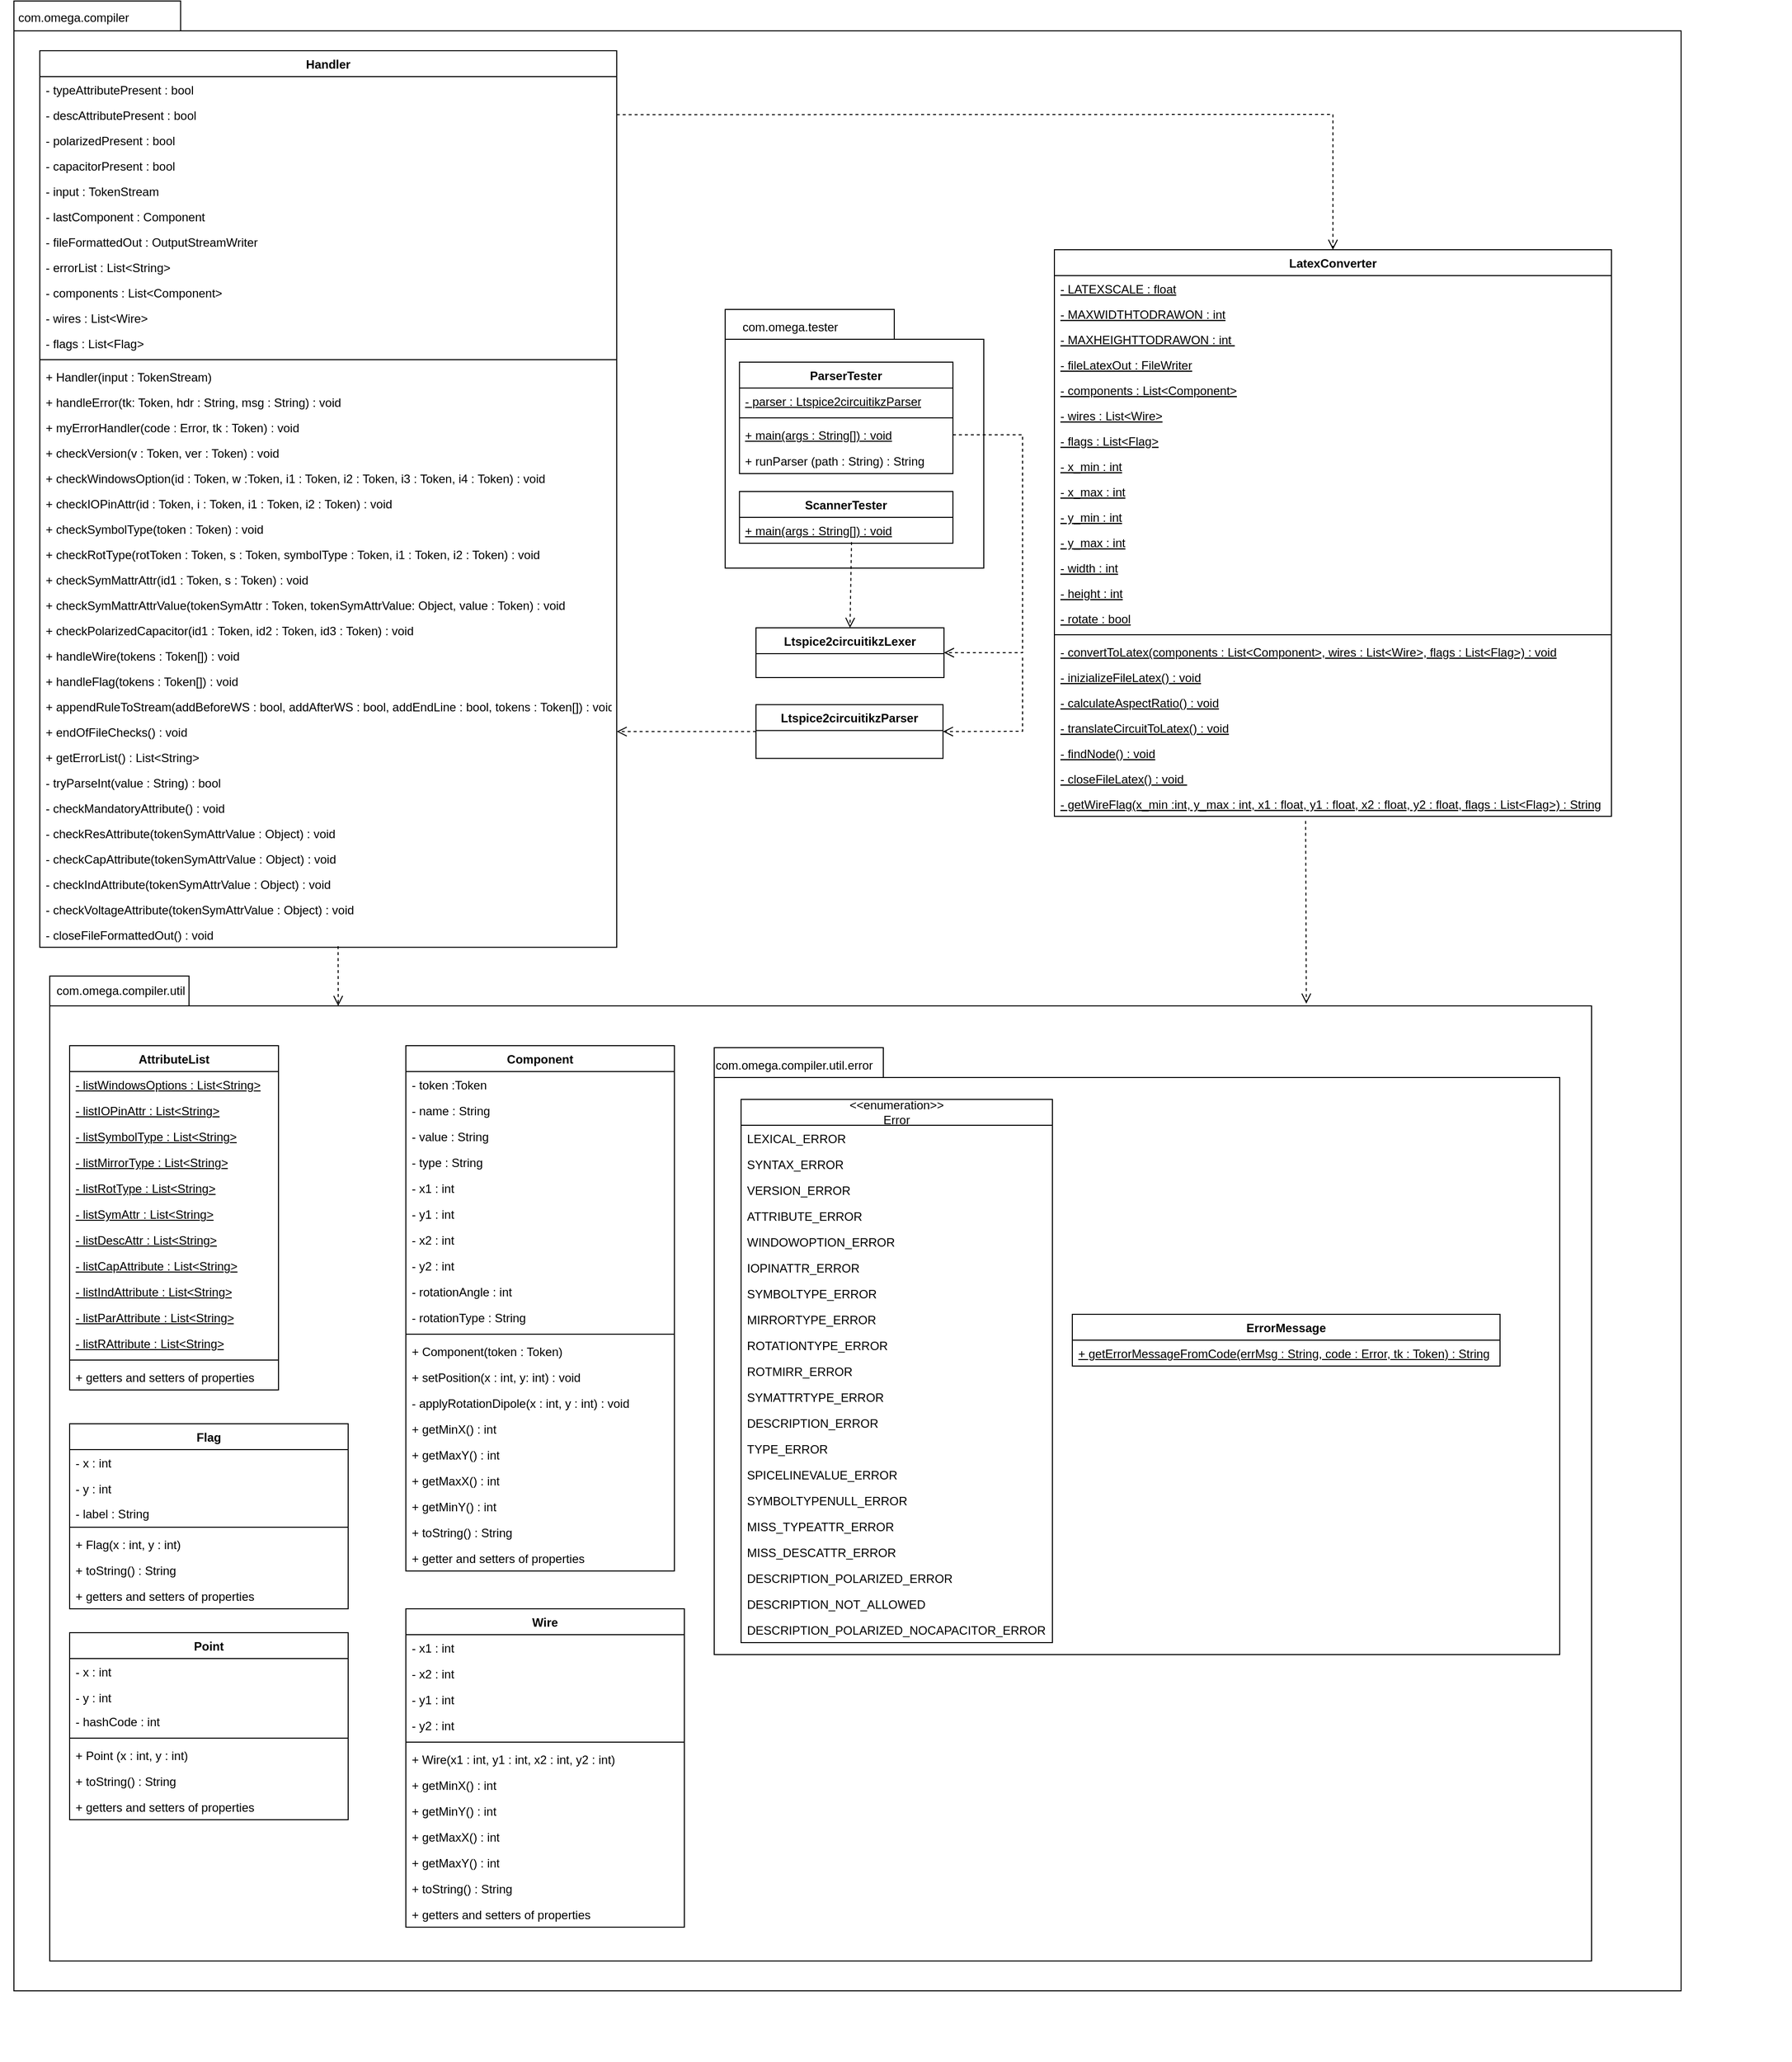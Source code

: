 <mxfile version="21.4.0" type="device">
  <diagram id="C5RBs43oDa-KdzZeNtuy" name="Page-1">
    <mxGraphModel dx="2398" dy="1433" grid="1" gridSize="10" guides="1" tooltips="1" connect="1" arrows="1" fold="1" page="1" pageScale="1" pageWidth="827" pageHeight="1169" math="0" shadow="0">
      <root>
        <mxCell id="WIyWlLk6GJQsqaUBKTNV-0" />
        <mxCell id="WIyWlLk6GJQsqaUBKTNV-1" parent="WIyWlLk6GJQsqaUBKTNV-0" />
        <mxCell id="Uce99NXqiuNkupK7g0P6-0" value="" style="shape=folder;fontStyle=1;spacingTop=10;tabWidth=120;tabHeight=30;tabPosition=left;html=1;" parent="WIyWlLk6GJQsqaUBKTNV-1" vertex="1">
          <mxGeometry x="904.002" y="370" width="1676" height="2000" as="geometry" />
        </mxCell>
        <mxCell id="Uce99NXqiuNkupK7g0P6-1" value="com.omega.compiler" style="text;strokeColor=none;align=center;fillColor=none;html=1;verticalAlign=middle;whiteSpace=wrap;rounded=0;" parent="WIyWlLk6GJQsqaUBKTNV-1" vertex="1">
          <mxGeometry x="890.002" y="370" width="147.653" height="33.96" as="geometry" />
        </mxCell>
        <mxCell id="Uce99NXqiuNkupK7g0P6-14" value="Handler" style="swimlane;fontStyle=1;align=center;verticalAlign=top;childLayout=stackLayout;horizontal=1;startSize=26;horizontalStack=0;resizeParent=1;resizeParentMax=0;resizeLast=0;collapsible=1;marginBottom=0;movable=1;resizable=1;rotatable=1;deletable=1;editable=1;locked=0;connectable=1;" parent="WIyWlLk6GJQsqaUBKTNV-1" vertex="1">
          <mxGeometry x="930" y="420" width="580" height="901.112" as="geometry">
            <mxRectangle x="39.998" y="50" width="90" height="30" as="alternateBounds" />
          </mxGeometry>
        </mxCell>
        <mxCell id="Uce99NXqiuNkupK7g0P6-15" value="- typeAttributePresent : bool" style="text;strokeColor=none;fillColor=none;align=left;verticalAlign=top;spacingLeft=4;spacingRight=4;overflow=hidden;rotatable=0;points=[[0,0.5],[1,0.5]];portConstraint=eastwest;" parent="Uce99NXqiuNkupK7g0P6-14" vertex="1">
          <mxGeometry y="26" width="580" height="25.508" as="geometry" />
        </mxCell>
        <mxCell id="Uce99NXqiuNkupK7g0P6-19" value="- descAttributePresent : bool" style="text;strokeColor=none;fillColor=none;align=left;verticalAlign=top;spacingLeft=4;spacingRight=4;overflow=hidden;rotatable=0;points=[[0,0.5],[1,0.5]];portConstraint=eastwest;" parent="Uce99NXqiuNkupK7g0P6-14" vertex="1">
          <mxGeometry y="51.508" width="580" height="25.508" as="geometry" />
        </mxCell>
        <mxCell id="Uce99NXqiuNkupK7g0P6-20" value="- polarizedPresent : bool" style="text;strokeColor=none;fillColor=none;align=left;verticalAlign=top;spacingLeft=4;spacingRight=4;overflow=hidden;rotatable=0;points=[[0,0.5],[1,0.5]];portConstraint=eastwest;" parent="Uce99NXqiuNkupK7g0P6-14" vertex="1">
          <mxGeometry y="77.015" width="580" height="25.508" as="geometry" />
        </mxCell>
        <mxCell id="Uce99NXqiuNkupK7g0P6-21" value="- capacitorPresent : bool" style="text;strokeColor=none;fillColor=none;align=left;verticalAlign=top;spacingLeft=4;spacingRight=4;overflow=hidden;rotatable=0;points=[[0,0.5],[1,0.5]];portConstraint=eastwest;" parent="Uce99NXqiuNkupK7g0P6-14" vertex="1">
          <mxGeometry y="102.523" width="580" height="25.508" as="geometry" />
        </mxCell>
        <mxCell id="Uce99NXqiuNkupK7g0P6-23" value="- input : TokenStream" style="text;strokeColor=none;fillColor=none;align=left;verticalAlign=top;spacingLeft=4;spacingRight=4;overflow=hidden;rotatable=0;points=[[0,0.5],[1,0.5]];portConstraint=eastwest;" parent="Uce99NXqiuNkupK7g0P6-14" vertex="1">
          <mxGeometry y="128.031" width="580" height="25.508" as="geometry" />
        </mxCell>
        <mxCell id="Uce99NXqiuNkupK7g0P6-25" value="- lastComponent : Component" style="text;strokeColor=none;fillColor=none;align=left;verticalAlign=top;spacingLeft=4;spacingRight=4;overflow=hidden;rotatable=0;points=[[0,0.5],[1,0.5]];portConstraint=eastwest;" parent="Uce99NXqiuNkupK7g0P6-14" vertex="1">
          <mxGeometry y="153.539" width="580" height="25.508" as="geometry" />
        </mxCell>
        <mxCell id="Uce99NXqiuNkupK7g0P6-26" value="- fileFormattedOut : OutputStreamWriter" style="text;strokeColor=none;fillColor=none;align=left;verticalAlign=top;spacingLeft=4;spacingRight=4;overflow=hidden;rotatable=0;points=[[0,0.5],[1,0.5]];portConstraint=eastwest;" parent="Uce99NXqiuNkupK7g0P6-14" vertex="1">
          <mxGeometry y="179.046" width="580" height="25.508" as="geometry" />
        </mxCell>
        <mxCell id="Uce99NXqiuNkupK7g0P6-24" value="- errorList : List&lt;String&gt;" style="text;strokeColor=none;fillColor=none;align=left;verticalAlign=top;spacingLeft=4;spacingRight=4;overflow=hidden;rotatable=0;points=[[0,0.5],[1,0.5]];portConstraint=eastwest;" parent="Uce99NXqiuNkupK7g0P6-14" vertex="1">
          <mxGeometry y="204.554" width="580" height="25.508" as="geometry" />
        </mxCell>
        <mxCell id="Uce99NXqiuNkupK7g0P6-22" value="- components : List&lt;Component&gt;" style="text;strokeColor=none;fillColor=none;align=left;verticalAlign=top;spacingLeft=4;spacingRight=4;overflow=hidden;rotatable=0;points=[[0,0.5],[1,0.5]];portConstraint=eastwest;" parent="Uce99NXqiuNkupK7g0P6-14" vertex="1">
          <mxGeometry y="230.062" width="580" height="25.508" as="geometry" />
        </mxCell>
        <mxCell id="Uce99NXqiuNkupK7g0P6-28" value="- wires : List&lt;Wire&gt;" style="text;strokeColor=none;fillColor=none;align=left;verticalAlign=top;spacingLeft=4;spacingRight=4;overflow=hidden;rotatable=0;points=[[0,0.5],[1,0.5]];portConstraint=eastwest;" parent="Uce99NXqiuNkupK7g0P6-14" vertex="1">
          <mxGeometry y="255.57" width="580" height="25.508" as="geometry" />
        </mxCell>
        <mxCell id="Uce99NXqiuNkupK7g0P6-27" value="- flags : List&lt;Flag&gt;" style="text;strokeColor=none;fillColor=none;align=left;verticalAlign=top;spacingLeft=4;spacingRight=4;overflow=hidden;rotatable=0;points=[[0,0.5],[1,0.5]];portConstraint=eastwest;" parent="Uce99NXqiuNkupK7g0P6-14" vertex="1">
          <mxGeometry y="281.077" width="580" height="25.508" as="geometry" />
        </mxCell>
        <mxCell id="Uce99NXqiuNkupK7g0P6-16" value="" style="line;strokeWidth=1;fillColor=none;align=left;verticalAlign=middle;spacingTop=-1;spacingLeft=3;spacingRight=3;rotatable=0;labelPosition=right;points=[];portConstraint=eastwest;strokeColor=inherit;" parent="Uce99NXqiuNkupK7g0P6-14" vertex="1">
          <mxGeometry y="306.585" width="580" height="7.849" as="geometry" />
        </mxCell>
        <mxCell id="Uce99NXqiuNkupK7g0P6-17" value="+ Handler(input : TokenStream)" style="text;strokeColor=none;fillColor=none;align=left;verticalAlign=top;spacingLeft=4;spacingRight=4;overflow=hidden;rotatable=0;points=[[0,0.5],[1,0.5]];portConstraint=eastwest;" parent="Uce99NXqiuNkupK7g0P6-14" vertex="1">
          <mxGeometry y="314.434" width="580" height="25.508" as="geometry" />
        </mxCell>
        <mxCell id="Uce99NXqiuNkupK7g0P6-33" value="+ handleError(tk: Token, hdr : String, msg : String) : void" style="text;strokeColor=none;fillColor=none;align=left;verticalAlign=top;spacingLeft=4;spacingRight=4;overflow=hidden;rotatable=0;points=[[0,0.5],[1,0.5]];portConstraint=eastwest;" parent="Uce99NXqiuNkupK7g0P6-14" vertex="1">
          <mxGeometry y="339.941" width="580" height="25.508" as="geometry" />
        </mxCell>
        <mxCell id="Uce99NXqiuNkupK7g0P6-36" value="+ myErrorHandler(code : Error, tk : Token) : void" style="text;strokeColor=none;fillColor=none;align=left;verticalAlign=top;spacingLeft=4;spacingRight=4;overflow=hidden;rotatable=0;points=[[0,0.5],[1,0.5]];portConstraint=eastwest;" parent="Uce99NXqiuNkupK7g0P6-14" vertex="1">
          <mxGeometry y="365.449" width="580" height="25.508" as="geometry" />
        </mxCell>
        <mxCell id="Uce99NXqiuNkupK7g0P6-37" value="+ checkVersion(v : Token, ver : Token) : void" style="text;strokeColor=none;fillColor=none;align=left;verticalAlign=top;spacingLeft=4;spacingRight=4;overflow=hidden;rotatable=0;points=[[0,0.5],[1,0.5]];portConstraint=eastwest;" parent="Uce99NXqiuNkupK7g0P6-14" vertex="1">
          <mxGeometry y="390.957" width="580" height="25.508" as="geometry" />
        </mxCell>
        <mxCell id="Uce99NXqiuNkupK7g0P6-43" value="+ checkWindowsOption(id : Token, w :Token, i1 : Token, i2 : Token, i3 : Token, i4 : Token) : void" style="text;strokeColor=none;fillColor=none;align=left;verticalAlign=top;spacingLeft=4;spacingRight=4;overflow=hidden;rotatable=0;points=[[0,0.5],[1,0.5]];portConstraint=eastwest;" parent="Uce99NXqiuNkupK7g0P6-14" vertex="1">
          <mxGeometry y="416.465" width="580" height="25.508" as="geometry" />
        </mxCell>
        <mxCell id="Uce99NXqiuNkupK7g0P6-44" value="+ checkIOPinAttr(id : Token, i : Token, i1 : Token, i2 : Token) : void" style="text;strokeColor=none;fillColor=none;align=left;verticalAlign=top;spacingLeft=4;spacingRight=4;overflow=hidden;rotatable=0;points=[[0,0.5],[1,0.5]];portConstraint=eastwest;" parent="Uce99NXqiuNkupK7g0P6-14" vertex="1">
          <mxGeometry y="441.972" width="580" height="25.508" as="geometry" />
        </mxCell>
        <mxCell id="Uce99NXqiuNkupK7g0P6-42" value="+ checkSymbolType(token : Token) : void" style="text;strokeColor=none;fillColor=none;align=left;verticalAlign=top;spacingLeft=4;spacingRight=4;overflow=hidden;rotatable=0;points=[[0,0.5],[1,0.5]];portConstraint=eastwest;" parent="Uce99NXqiuNkupK7g0P6-14" vertex="1">
          <mxGeometry y="467.48" width="580" height="25.508" as="geometry" />
        </mxCell>
        <mxCell id="Uce99NXqiuNkupK7g0P6-41" value="+ checkRotType(rotToken : Token, s : Token, symbolType : Token, i1 : Token, i2 : Token) : void" style="text;strokeColor=none;fillColor=none;align=left;verticalAlign=top;spacingLeft=4;spacingRight=4;overflow=hidden;rotatable=0;points=[[0,0.5],[1,0.5]];portConstraint=eastwest;" parent="Uce99NXqiuNkupK7g0P6-14" vertex="1">
          <mxGeometry y="492.988" width="580" height="25.508" as="geometry" />
        </mxCell>
        <mxCell id="Uce99NXqiuNkupK7g0P6-40" value="+ checkSymMattrAttr(id1 : Token, s : Token) : void" style="text;strokeColor=none;fillColor=none;align=left;verticalAlign=top;spacingLeft=4;spacingRight=4;overflow=hidden;rotatable=0;points=[[0,0.5],[1,0.5]];portConstraint=eastwest;" parent="Uce99NXqiuNkupK7g0P6-14" vertex="1">
          <mxGeometry y="518.496" width="580" height="25.508" as="geometry" />
        </mxCell>
        <mxCell id="Uce99NXqiuNkupK7g0P6-39" value="+ checkSymMattrAttrValue(tokenSymAttr : Token, tokenSymAttrValue: Object, value : Token) : void" style="text;strokeColor=none;fillColor=none;align=left;verticalAlign=top;spacingLeft=4;spacingRight=4;overflow=hidden;rotatable=0;points=[[0,0.5],[1,0.5]];portConstraint=eastwest;" parent="Uce99NXqiuNkupK7g0P6-14" vertex="1">
          <mxGeometry y="544.003" width="580" height="25.508" as="geometry" />
        </mxCell>
        <mxCell id="Uce99NXqiuNkupK7g0P6-38" value="+ checkPolarizedCapacitor(id1 : Token, id2 : Token, id3 : Token) : void" style="text;strokeColor=none;fillColor=none;align=left;verticalAlign=top;spacingLeft=4;spacingRight=4;overflow=hidden;rotatable=0;points=[[0,0.5],[1,0.5]];portConstraint=eastwest;" parent="Uce99NXqiuNkupK7g0P6-14" vertex="1">
          <mxGeometry y="569.511" width="580" height="25.508" as="geometry" />
        </mxCell>
        <mxCell id="Uce99NXqiuNkupK7g0P6-35" value="+ handleWire(tokens : Token[]) : void" style="text;strokeColor=none;fillColor=none;align=left;verticalAlign=top;spacingLeft=4;spacingRight=4;overflow=hidden;rotatable=0;points=[[0,0.5],[1,0.5]];portConstraint=eastwest;" parent="Uce99NXqiuNkupK7g0P6-14" vertex="1">
          <mxGeometry y="595.019" width="580" height="25.508" as="geometry" />
        </mxCell>
        <mxCell id="Uce99NXqiuNkupK7g0P6-34" value="+ handleFlag(tokens : Token[]) : void" style="text;strokeColor=none;fillColor=none;align=left;verticalAlign=top;spacingLeft=4;spacingRight=4;overflow=hidden;rotatable=0;points=[[0,0.5],[1,0.5]];portConstraint=eastwest;" parent="Uce99NXqiuNkupK7g0P6-14" vertex="1">
          <mxGeometry y="620.527" width="580" height="25.508" as="geometry" />
        </mxCell>
        <mxCell id="Uce99NXqiuNkupK7g0P6-32" value="+ appendRuleToStream(addBeforeWS : bool, addAfterWS : bool, addEndLine : bool, tokens : Token[]) : void" style="text;strokeColor=none;fillColor=none;align=left;verticalAlign=top;spacingLeft=4;spacingRight=4;overflow=hidden;rotatable=0;points=[[0,0.5],[1,0.5]];portConstraint=eastwest;" parent="Uce99NXqiuNkupK7g0P6-14" vertex="1">
          <mxGeometry y="646.034" width="580" height="25.508" as="geometry" />
        </mxCell>
        <mxCell id="Uce99NXqiuNkupK7g0P6-31" value="+ endOfFileChecks() : void" style="text;strokeColor=none;fillColor=none;align=left;verticalAlign=top;spacingLeft=4;spacingRight=4;overflow=hidden;rotatable=0;points=[[0,0.5],[1,0.5]];portConstraint=eastwest;" parent="Uce99NXqiuNkupK7g0P6-14" vertex="1">
          <mxGeometry y="671.542" width="580" height="25.508" as="geometry" />
        </mxCell>
        <mxCell id="zv7yV2ZNdXzFvPwq_FTS-0" value="+ getErrorList() : List&lt;String&gt;" style="text;strokeColor=none;fillColor=none;align=left;verticalAlign=top;spacingLeft=4;spacingRight=4;overflow=hidden;rotatable=0;points=[[0,0.5],[1,0.5]];portConstraint=eastwest;" parent="Uce99NXqiuNkupK7g0P6-14" vertex="1">
          <mxGeometry y="697.05" width="580" height="25.508" as="geometry" />
        </mxCell>
        <mxCell id="zv7yV2ZNdXzFvPwq_FTS-1" value="- tryParseInt(value : String) : bool" style="text;strokeColor=none;fillColor=none;align=left;verticalAlign=top;spacingLeft=4;spacingRight=4;overflow=hidden;rotatable=0;points=[[0,0.5],[1,0.5]];portConstraint=eastwest;" parent="Uce99NXqiuNkupK7g0P6-14" vertex="1">
          <mxGeometry y="722.558" width="580" height="25.508" as="geometry" />
        </mxCell>
        <mxCell id="zv7yV2ZNdXzFvPwq_FTS-2" value="- checkMandatoryAttribute() : void" style="text;strokeColor=none;fillColor=none;align=left;verticalAlign=top;spacingLeft=4;spacingRight=4;overflow=hidden;rotatable=0;points=[[0,0.5],[1,0.5]];portConstraint=eastwest;" parent="Uce99NXqiuNkupK7g0P6-14" vertex="1">
          <mxGeometry y="748.065" width="580" height="25.508" as="geometry" />
        </mxCell>
        <mxCell id="zv7yV2ZNdXzFvPwq_FTS-3" value="- checkResAttribute(tokenSymAttrValue : Object) : void" style="text;strokeColor=none;fillColor=none;align=left;verticalAlign=top;spacingLeft=4;spacingRight=4;overflow=hidden;rotatable=0;points=[[0,0.5],[1,0.5]];portConstraint=eastwest;" parent="Uce99NXqiuNkupK7g0P6-14" vertex="1">
          <mxGeometry y="773.573" width="580" height="25.508" as="geometry" />
        </mxCell>
        <mxCell id="zv7yV2ZNdXzFvPwq_FTS-8" value="- checkCapAttribute(tokenSymAttrValue : Object) : void" style="text;strokeColor=none;fillColor=none;align=left;verticalAlign=top;spacingLeft=4;spacingRight=4;overflow=hidden;rotatable=0;points=[[0,0.5],[1,0.5]];portConstraint=eastwest;" parent="Uce99NXqiuNkupK7g0P6-14" vertex="1">
          <mxGeometry y="799.081" width="580" height="25.508" as="geometry" />
        </mxCell>
        <mxCell id="zv7yV2ZNdXzFvPwq_FTS-7" value="- checkIndAttribute(tokenSymAttrValue : Object) : void" style="text;strokeColor=none;fillColor=none;align=left;verticalAlign=top;spacingLeft=4;spacingRight=4;overflow=hidden;rotatable=0;points=[[0,0.5],[1,0.5]];portConstraint=eastwest;" parent="Uce99NXqiuNkupK7g0P6-14" vertex="1">
          <mxGeometry y="824.589" width="580" height="25.508" as="geometry" />
        </mxCell>
        <mxCell id="zv7yV2ZNdXzFvPwq_FTS-6" value="- checkVoltageAttribute(tokenSymAttrValue : Object) : void" style="text;strokeColor=none;fillColor=none;align=left;verticalAlign=top;spacingLeft=4;spacingRight=4;overflow=hidden;rotatable=0;points=[[0,0.5],[1,0.5]];portConstraint=eastwest;" parent="Uce99NXqiuNkupK7g0P6-14" vertex="1">
          <mxGeometry y="850.096" width="580" height="25.508" as="geometry" />
        </mxCell>
        <mxCell id="zv7yV2ZNdXzFvPwq_FTS-5" value="- closeFileFormattedOut() : void" style="text;strokeColor=none;fillColor=none;align=left;verticalAlign=top;spacingLeft=4;spacingRight=4;overflow=hidden;rotatable=0;points=[[0,0.5],[1,0.5]];portConstraint=eastwest;" parent="Uce99NXqiuNkupK7g0P6-14" vertex="1">
          <mxGeometry y="875.604" width="580" height="25.508" as="geometry" />
        </mxCell>
        <mxCell id="zv7yV2ZNdXzFvPwq_FTS-52" value="Ltspice2circuitikzParser" style="swimlane;fontStyle=1;align=center;verticalAlign=top;childLayout=stackLayout;horizontal=1;startSize=26;horizontalStack=0;resizeParent=1;resizeParentMax=0;resizeLast=0;collapsible=1;marginBottom=0;whiteSpace=wrap;html=1;" parent="WIyWlLk6GJQsqaUBKTNV-1" vertex="1">
          <mxGeometry x="1650.002" y="1077.3" width="188" height="54" as="geometry" />
        </mxCell>
        <mxCell id="Uce99NXqiuNkupK7g0P6-4" value="" style="group" parent="WIyWlLk6GJQsqaUBKTNV-1" vertex="1" connectable="0">
          <mxGeometry x="939.997" y="1350.005" width="1750" height="1090" as="geometry" />
        </mxCell>
        <mxCell id="Uce99NXqiuNkupK7g0P6-2" value="" style="shape=folder;fontStyle=1;spacingTop=10;tabWidth=140;tabHeight=30;tabPosition=left;html=1;" parent="Uce99NXqiuNkupK7g0P6-4" vertex="1">
          <mxGeometry width="1550" height="990" as="geometry" />
        </mxCell>
        <mxCell id="Uce99NXqiuNkupK7g0P6-3" value="com.omega.compiler.util" style="text;strokeColor=none;align=center;fillColor=none;html=1;verticalAlign=middle;whiteSpace=wrap;rounded=0;" parent="Uce99NXqiuNkupK7g0P6-4" vertex="1">
          <mxGeometry x="10.278" width="123.333" height="29.432" as="geometry" />
        </mxCell>
        <mxCell id="zv7yV2ZNdXzFvPwq_FTS-53" value="AttributeList" style="swimlane;fontStyle=1;align=center;verticalAlign=top;childLayout=stackLayout;horizontal=1;startSize=26;horizontalStack=0;resizeParent=1;resizeParentMax=0;resizeLast=0;collapsible=1;marginBottom=0;whiteSpace=wrap;html=1;" parent="Uce99NXqiuNkupK7g0P6-4" vertex="1">
          <mxGeometry x="20.003" y="69.995" width="210" height="346" as="geometry" />
        </mxCell>
        <mxCell id="zv7yV2ZNdXzFvPwq_FTS-54" value="-&amp;nbsp;listWindowsOptions : List&amp;lt;String&amp;gt;" style="text;strokeColor=none;fillColor=none;align=left;verticalAlign=top;spacingLeft=4;spacingRight=4;overflow=hidden;rotatable=0;points=[[0,0.5],[1,0.5]];portConstraint=eastwest;whiteSpace=wrap;html=1;fontStyle=4" parent="zv7yV2ZNdXzFvPwq_FTS-53" vertex="1">
          <mxGeometry y="26" width="210" height="26" as="geometry" />
        </mxCell>
        <mxCell id="zv7yV2ZNdXzFvPwq_FTS-57" value="- listIOPinAttr : List&amp;lt;String&amp;gt;" style="text;strokeColor=none;fillColor=none;align=left;verticalAlign=top;spacingLeft=4;spacingRight=4;overflow=hidden;rotatable=0;points=[[0,0.5],[1,0.5]];portConstraint=eastwest;whiteSpace=wrap;html=1;fontStyle=4" parent="zv7yV2ZNdXzFvPwq_FTS-53" vertex="1">
          <mxGeometry y="52" width="210" height="26" as="geometry" />
        </mxCell>
        <mxCell id="zv7yV2ZNdXzFvPwq_FTS-58" value="- listSymbolType : List&amp;lt;String&amp;gt;" style="text;strokeColor=none;fillColor=none;align=left;verticalAlign=top;spacingLeft=4;spacingRight=4;overflow=hidden;rotatable=0;points=[[0,0.5],[1,0.5]];portConstraint=eastwest;whiteSpace=wrap;html=1;fontStyle=4" parent="zv7yV2ZNdXzFvPwq_FTS-53" vertex="1">
          <mxGeometry y="78" width="210" height="26" as="geometry" />
        </mxCell>
        <mxCell id="zv7yV2ZNdXzFvPwq_FTS-59" value="- listMirrorType : List&amp;lt;String&amp;gt;" style="text;strokeColor=none;fillColor=none;align=left;verticalAlign=top;spacingLeft=4;spacingRight=4;overflow=hidden;rotatable=0;points=[[0,0.5],[1,0.5]];portConstraint=eastwest;whiteSpace=wrap;html=1;fontStyle=4" parent="zv7yV2ZNdXzFvPwq_FTS-53" vertex="1">
          <mxGeometry y="104" width="210" height="26" as="geometry" />
        </mxCell>
        <mxCell id="zv7yV2ZNdXzFvPwq_FTS-62" value="- listRotType : List&amp;lt;String&amp;gt;" style="text;strokeColor=none;fillColor=none;align=left;verticalAlign=top;spacingLeft=4;spacingRight=4;overflow=hidden;rotatable=0;points=[[0,0.5],[1,0.5]];portConstraint=eastwest;whiteSpace=wrap;html=1;fontStyle=4" parent="zv7yV2ZNdXzFvPwq_FTS-53" vertex="1">
          <mxGeometry y="130" width="210" height="26" as="geometry" />
        </mxCell>
        <mxCell id="zv7yV2ZNdXzFvPwq_FTS-64" value="- listSymAttr : List&amp;lt;String&amp;gt;" style="text;strokeColor=none;fillColor=none;align=left;verticalAlign=top;spacingLeft=4;spacingRight=4;overflow=hidden;rotatable=0;points=[[0,0.5],[1,0.5]];portConstraint=eastwest;whiteSpace=wrap;html=1;fontStyle=4" parent="zv7yV2ZNdXzFvPwq_FTS-53" vertex="1">
          <mxGeometry y="156" width="210" height="26" as="geometry" />
        </mxCell>
        <mxCell id="zv7yV2ZNdXzFvPwq_FTS-66" value="- listDescAttr : List&amp;lt;String&amp;gt;" style="text;strokeColor=none;fillColor=none;align=left;verticalAlign=top;spacingLeft=4;spacingRight=4;overflow=hidden;rotatable=0;points=[[0,0.5],[1,0.5]];portConstraint=eastwest;whiteSpace=wrap;html=1;fontStyle=4" parent="zv7yV2ZNdXzFvPwq_FTS-53" vertex="1">
          <mxGeometry y="182" width="210" height="26" as="geometry" />
        </mxCell>
        <mxCell id="zv7yV2ZNdXzFvPwq_FTS-65" value="- listCapAttribute : List&amp;lt;String&amp;gt;" style="text;strokeColor=none;fillColor=none;align=left;verticalAlign=top;spacingLeft=4;spacingRight=4;overflow=hidden;rotatable=0;points=[[0,0.5],[1,0.5]];portConstraint=eastwest;whiteSpace=wrap;html=1;fontStyle=4" parent="zv7yV2ZNdXzFvPwq_FTS-53" vertex="1">
          <mxGeometry y="208" width="210" height="26" as="geometry" />
        </mxCell>
        <mxCell id="zv7yV2ZNdXzFvPwq_FTS-63" value="- listIndAttribute : List&amp;lt;String&amp;gt;" style="text;strokeColor=none;fillColor=none;align=left;verticalAlign=top;spacingLeft=4;spacingRight=4;overflow=hidden;rotatable=0;points=[[0,0.5],[1,0.5]];portConstraint=eastwest;whiteSpace=wrap;html=1;fontStyle=4" parent="zv7yV2ZNdXzFvPwq_FTS-53" vertex="1">
          <mxGeometry y="234" width="210" height="26" as="geometry" />
        </mxCell>
        <mxCell id="zv7yV2ZNdXzFvPwq_FTS-61" value="- listParAttribute : List&amp;lt;String&amp;gt;" style="text;strokeColor=none;fillColor=none;align=left;verticalAlign=top;spacingLeft=4;spacingRight=4;overflow=hidden;rotatable=0;points=[[0,0.5],[1,0.5]];portConstraint=eastwest;whiteSpace=wrap;html=1;fontStyle=4" parent="zv7yV2ZNdXzFvPwq_FTS-53" vertex="1">
          <mxGeometry y="260" width="210" height="26" as="geometry" />
        </mxCell>
        <mxCell id="zv7yV2ZNdXzFvPwq_FTS-60" value="- listRAttribute : List&amp;lt;String&amp;gt;" style="text;strokeColor=none;fillColor=none;align=left;verticalAlign=top;spacingLeft=4;spacingRight=4;overflow=hidden;rotatable=0;points=[[0,0.5],[1,0.5]];portConstraint=eastwest;whiteSpace=wrap;html=1;fontStyle=4" parent="zv7yV2ZNdXzFvPwq_FTS-53" vertex="1">
          <mxGeometry y="286" width="210" height="26" as="geometry" />
        </mxCell>
        <mxCell id="zv7yV2ZNdXzFvPwq_FTS-55" value="" style="line;strokeWidth=1;fillColor=none;align=left;verticalAlign=middle;spacingTop=-1;spacingLeft=3;spacingRight=3;rotatable=0;labelPosition=right;points=[];portConstraint=eastwest;strokeColor=inherit;" parent="zv7yV2ZNdXzFvPwq_FTS-53" vertex="1">
          <mxGeometry y="312" width="210" height="8" as="geometry" />
        </mxCell>
        <mxCell id="zv7yV2ZNdXzFvPwq_FTS-56" value="+ getters and setters of properties&amp;nbsp;" style="text;strokeColor=none;fillColor=none;align=left;verticalAlign=top;spacingLeft=4;spacingRight=4;overflow=hidden;rotatable=0;points=[[0,0.5],[1,0.5]];portConstraint=eastwest;whiteSpace=wrap;html=1;" parent="zv7yV2ZNdXzFvPwq_FTS-53" vertex="1">
          <mxGeometry y="320" width="210" height="26" as="geometry" />
        </mxCell>
        <mxCell id="zv7yV2ZNdXzFvPwq_FTS-71" value="Component" style="swimlane;fontStyle=1;align=center;verticalAlign=top;childLayout=stackLayout;horizontal=1;startSize=26;horizontalStack=0;resizeParent=1;resizeParentMax=0;resizeLast=0;collapsible=1;marginBottom=0;whiteSpace=wrap;html=1;" parent="Uce99NXqiuNkupK7g0P6-4" vertex="1">
          <mxGeometry x="358.003" y="69.995" width="270" height="528" as="geometry" />
        </mxCell>
        <mxCell id="zv7yV2ZNdXzFvPwq_FTS-72" value="- token :Token&lt;br&gt;" style="text;strokeColor=none;fillColor=none;align=left;verticalAlign=top;spacingLeft=4;spacingRight=4;overflow=hidden;rotatable=0;points=[[0,0.5],[1,0.5]];portConstraint=eastwest;whiteSpace=wrap;html=1;" parent="zv7yV2ZNdXzFvPwq_FTS-71" vertex="1">
          <mxGeometry y="26" width="270" height="26" as="geometry" />
        </mxCell>
        <mxCell id="zv7yV2ZNdXzFvPwq_FTS-75" value="- name : String" style="text;strokeColor=none;fillColor=none;align=left;verticalAlign=top;spacingLeft=4;spacingRight=4;overflow=hidden;rotatable=0;points=[[0,0.5],[1,0.5]];portConstraint=eastwest;whiteSpace=wrap;html=1;" parent="zv7yV2ZNdXzFvPwq_FTS-71" vertex="1">
          <mxGeometry y="52" width="270" height="26" as="geometry" />
        </mxCell>
        <mxCell id="zv7yV2ZNdXzFvPwq_FTS-79" value="- value : String" style="text;strokeColor=none;fillColor=none;align=left;verticalAlign=top;spacingLeft=4;spacingRight=4;overflow=hidden;rotatable=0;points=[[0,0.5],[1,0.5]];portConstraint=eastwest;whiteSpace=wrap;html=1;" parent="zv7yV2ZNdXzFvPwq_FTS-71" vertex="1">
          <mxGeometry y="78" width="270" height="26" as="geometry" />
        </mxCell>
        <mxCell id="zv7yV2ZNdXzFvPwq_FTS-81" value="- type : String" style="text;strokeColor=none;fillColor=none;align=left;verticalAlign=top;spacingLeft=4;spacingRight=4;overflow=hidden;rotatable=0;points=[[0,0.5],[1,0.5]];portConstraint=eastwest;whiteSpace=wrap;html=1;" parent="zv7yV2ZNdXzFvPwq_FTS-71" vertex="1">
          <mxGeometry y="104" width="270" height="26" as="geometry" />
        </mxCell>
        <mxCell id="zv7yV2ZNdXzFvPwq_FTS-83" value="- x1 : int" style="text;strokeColor=none;fillColor=none;align=left;verticalAlign=top;spacingLeft=4;spacingRight=4;overflow=hidden;rotatable=0;points=[[0,0.5],[1,0.5]];portConstraint=eastwest;whiteSpace=wrap;html=1;" parent="zv7yV2ZNdXzFvPwq_FTS-71" vertex="1">
          <mxGeometry y="130" width="270" height="26" as="geometry" />
        </mxCell>
        <mxCell id="zv7yV2ZNdXzFvPwq_FTS-82" value="- y1 : int" style="text;strokeColor=none;fillColor=none;align=left;verticalAlign=top;spacingLeft=4;spacingRight=4;overflow=hidden;rotatable=0;points=[[0,0.5],[1,0.5]];portConstraint=eastwest;whiteSpace=wrap;html=1;" parent="zv7yV2ZNdXzFvPwq_FTS-71" vertex="1">
          <mxGeometry y="156" width="270" height="26" as="geometry" />
        </mxCell>
        <mxCell id="zv7yV2ZNdXzFvPwq_FTS-80" value="- x2 : int" style="text;strokeColor=none;fillColor=none;align=left;verticalAlign=top;spacingLeft=4;spacingRight=4;overflow=hidden;rotatable=0;points=[[0,0.5],[1,0.5]];portConstraint=eastwest;whiteSpace=wrap;html=1;" parent="zv7yV2ZNdXzFvPwq_FTS-71" vertex="1">
          <mxGeometry y="182" width="270" height="26" as="geometry" />
        </mxCell>
        <mxCell id="zv7yV2ZNdXzFvPwq_FTS-78" value="- y2 : int" style="text;strokeColor=none;fillColor=none;align=left;verticalAlign=top;spacingLeft=4;spacingRight=4;overflow=hidden;rotatable=0;points=[[0,0.5],[1,0.5]];portConstraint=eastwest;whiteSpace=wrap;html=1;" parent="zv7yV2ZNdXzFvPwq_FTS-71" vertex="1">
          <mxGeometry y="208" width="270" height="26" as="geometry" />
        </mxCell>
        <mxCell id="zv7yV2ZNdXzFvPwq_FTS-77" value="- rotationAngle : int&amp;nbsp;" style="text;strokeColor=none;fillColor=none;align=left;verticalAlign=top;spacingLeft=4;spacingRight=4;overflow=hidden;rotatable=0;points=[[0,0.5],[1,0.5]];portConstraint=eastwest;whiteSpace=wrap;html=1;" parent="zv7yV2ZNdXzFvPwq_FTS-71" vertex="1">
          <mxGeometry y="234" width="270" height="26" as="geometry" />
        </mxCell>
        <mxCell id="zv7yV2ZNdXzFvPwq_FTS-76" value="- rotationType : String" style="text;strokeColor=none;fillColor=none;align=left;verticalAlign=top;spacingLeft=4;spacingRight=4;overflow=hidden;rotatable=0;points=[[0,0.5],[1,0.5]];portConstraint=eastwest;whiteSpace=wrap;html=1;" parent="zv7yV2ZNdXzFvPwq_FTS-71" vertex="1">
          <mxGeometry y="260" width="270" height="26" as="geometry" />
        </mxCell>
        <mxCell id="zv7yV2ZNdXzFvPwq_FTS-73" value="" style="line;strokeWidth=1;fillColor=none;align=left;verticalAlign=middle;spacingTop=-1;spacingLeft=3;spacingRight=3;rotatable=0;labelPosition=right;points=[];portConstraint=eastwest;strokeColor=inherit;" parent="zv7yV2ZNdXzFvPwq_FTS-71" vertex="1">
          <mxGeometry y="286" width="270" height="8" as="geometry" />
        </mxCell>
        <mxCell id="zv7yV2ZNdXzFvPwq_FTS-74" value="+ Component(token : Token)&amp;nbsp;" style="text;strokeColor=none;fillColor=none;align=left;verticalAlign=top;spacingLeft=4;spacingRight=4;overflow=hidden;rotatable=0;points=[[0,0.5],[1,0.5]];portConstraint=eastwest;whiteSpace=wrap;html=1;" parent="zv7yV2ZNdXzFvPwq_FTS-71" vertex="1">
          <mxGeometry y="294" width="270" height="26" as="geometry" />
        </mxCell>
        <mxCell id="zv7yV2ZNdXzFvPwq_FTS-87" value="+&amp;nbsp;setPosition(x : int, y: int) : void" style="text;strokeColor=none;fillColor=none;align=left;verticalAlign=top;spacingLeft=4;spacingRight=4;overflow=hidden;rotatable=0;points=[[0,0.5],[1,0.5]];portConstraint=eastwest;whiteSpace=wrap;html=1;" parent="zv7yV2ZNdXzFvPwq_FTS-71" vertex="1">
          <mxGeometry y="320" width="270" height="26" as="geometry" />
        </mxCell>
        <mxCell id="zv7yV2ZNdXzFvPwq_FTS-85" value="-&amp;nbsp;applyRotationDipole(x : int, y : int) : void" style="text;strokeColor=none;fillColor=none;align=left;verticalAlign=top;spacingLeft=4;spacingRight=4;overflow=hidden;rotatable=0;points=[[0,0.5],[1,0.5]];portConstraint=eastwest;whiteSpace=wrap;html=1;" parent="zv7yV2ZNdXzFvPwq_FTS-71" vertex="1">
          <mxGeometry y="346" width="270" height="26" as="geometry" />
        </mxCell>
        <mxCell id="zv7yV2ZNdXzFvPwq_FTS-86" value="+ getMinX() : int" style="text;strokeColor=none;fillColor=none;align=left;verticalAlign=top;spacingLeft=4;spacingRight=4;overflow=hidden;rotatable=0;points=[[0,0.5],[1,0.5]];portConstraint=eastwest;whiteSpace=wrap;html=1;" parent="zv7yV2ZNdXzFvPwq_FTS-71" vertex="1">
          <mxGeometry y="372" width="270" height="26" as="geometry" />
        </mxCell>
        <mxCell id="zv7yV2ZNdXzFvPwq_FTS-89" value="+ getMaxY() : int" style="text;strokeColor=none;fillColor=none;align=left;verticalAlign=top;spacingLeft=4;spacingRight=4;overflow=hidden;rotatable=0;points=[[0,0.5],[1,0.5]];portConstraint=eastwest;whiteSpace=wrap;html=1;" parent="zv7yV2ZNdXzFvPwq_FTS-71" vertex="1">
          <mxGeometry y="398" width="270" height="26" as="geometry" />
        </mxCell>
        <mxCell id="zv7yV2ZNdXzFvPwq_FTS-90" value="+ getMaxX() : int" style="text;strokeColor=none;fillColor=none;align=left;verticalAlign=top;spacingLeft=4;spacingRight=4;overflow=hidden;rotatable=0;points=[[0,0.5],[1,0.5]];portConstraint=eastwest;whiteSpace=wrap;html=1;" parent="zv7yV2ZNdXzFvPwq_FTS-71" vertex="1">
          <mxGeometry y="424" width="270" height="26" as="geometry" />
        </mxCell>
        <mxCell id="zv7yV2ZNdXzFvPwq_FTS-88" value="+ getMinY() : int" style="text;strokeColor=none;fillColor=none;align=left;verticalAlign=top;spacingLeft=4;spacingRight=4;overflow=hidden;rotatable=0;points=[[0,0.5],[1,0.5]];portConstraint=eastwest;whiteSpace=wrap;html=1;" parent="zv7yV2ZNdXzFvPwq_FTS-71" vertex="1">
          <mxGeometry y="450" width="270" height="26" as="geometry" />
        </mxCell>
        <mxCell id="zv7yV2ZNdXzFvPwq_FTS-91" value="+ toString() : String" style="text;strokeColor=none;fillColor=none;align=left;verticalAlign=top;spacingLeft=4;spacingRight=4;overflow=hidden;rotatable=0;points=[[0,0.5],[1,0.5]];portConstraint=eastwest;whiteSpace=wrap;html=1;" parent="zv7yV2ZNdXzFvPwq_FTS-71" vertex="1">
          <mxGeometry y="476" width="270" height="26" as="geometry" />
        </mxCell>
        <mxCell id="zv7yV2ZNdXzFvPwq_FTS-84" value="+ getter and setters of properties" style="text;strokeColor=none;fillColor=none;align=left;verticalAlign=top;spacingLeft=4;spacingRight=4;overflow=hidden;rotatable=0;points=[[0,0.5],[1,0.5]];portConstraint=eastwest;whiteSpace=wrap;html=1;" parent="zv7yV2ZNdXzFvPwq_FTS-71" vertex="1">
          <mxGeometry y="502" width="270" height="26" as="geometry" />
        </mxCell>
        <mxCell id="zv7yV2ZNdXzFvPwq_FTS-92" value="Flag" style="swimlane;fontStyle=1;align=center;verticalAlign=top;childLayout=stackLayout;horizontal=1;startSize=26;horizontalStack=0;resizeParent=1;resizeParentMax=0;resizeLast=0;collapsible=1;marginBottom=0;whiteSpace=wrap;html=1;" parent="Uce99NXqiuNkupK7g0P6-4" vertex="1">
          <mxGeometry x="20.003" y="449.995" width="280" height="186" as="geometry" />
        </mxCell>
        <mxCell id="zv7yV2ZNdXzFvPwq_FTS-93" value="- x : int" style="text;strokeColor=none;fillColor=none;align=left;verticalAlign=top;spacingLeft=4;spacingRight=4;overflow=hidden;rotatable=0;points=[[0,0.5],[1,0.5]];portConstraint=eastwest;whiteSpace=wrap;html=1;" parent="zv7yV2ZNdXzFvPwq_FTS-92" vertex="1">
          <mxGeometry y="26" width="280" height="26" as="geometry" />
        </mxCell>
        <mxCell id="zv7yV2ZNdXzFvPwq_FTS-96" value="- y : int" style="text;strokeColor=none;fillColor=none;align=left;verticalAlign=top;spacingLeft=4;spacingRight=4;overflow=hidden;rotatable=0;points=[[0,0.5],[1,0.5]];portConstraint=eastwest;whiteSpace=wrap;html=1;" parent="zv7yV2ZNdXzFvPwq_FTS-92" vertex="1">
          <mxGeometry y="52" width="280" height="25" as="geometry" />
        </mxCell>
        <mxCell id="zv7yV2ZNdXzFvPwq_FTS-97" value="- label : String" style="text;strokeColor=none;fillColor=none;align=left;verticalAlign=top;spacingLeft=4;spacingRight=4;overflow=hidden;rotatable=0;points=[[0,0.5],[1,0.5]];portConstraint=eastwest;whiteSpace=wrap;html=1;" parent="zv7yV2ZNdXzFvPwq_FTS-92" vertex="1">
          <mxGeometry y="77" width="280" height="23" as="geometry" />
        </mxCell>
        <mxCell id="zv7yV2ZNdXzFvPwq_FTS-94" value="" style="line;strokeWidth=1;fillColor=none;align=left;verticalAlign=middle;spacingTop=-1;spacingLeft=3;spacingRight=3;rotatable=0;labelPosition=right;points=[];portConstraint=eastwest;strokeColor=inherit;" parent="zv7yV2ZNdXzFvPwq_FTS-92" vertex="1">
          <mxGeometry y="100" width="280" height="8" as="geometry" />
        </mxCell>
        <mxCell id="zv7yV2ZNdXzFvPwq_FTS-98" value="+ Flag(x : int, y : int)" style="text;strokeColor=none;fillColor=none;align=left;verticalAlign=top;spacingLeft=4;spacingRight=4;overflow=hidden;rotatable=0;points=[[0,0.5],[1,0.5]];portConstraint=eastwest;whiteSpace=wrap;html=1;" parent="zv7yV2ZNdXzFvPwq_FTS-92" vertex="1">
          <mxGeometry y="108" width="280" height="26" as="geometry" />
        </mxCell>
        <mxCell id="zv7yV2ZNdXzFvPwq_FTS-106" value="+ toString() : String" style="text;strokeColor=none;fillColor=none;align=left;verticalAlign=top;spacingLeft=4;spacingRight=4;overflow=hidden;rotatable=0;points=[[0,0.5],[1,0.5]];portConstraint=eastwest;whiteSpace=wrap;html=1;" parent="zv7yV2ZNdXzFvPwq_FTS-92" vertex="1">
          <mxGeometry y="134" width="280" height="26" as="geometry" />
        </mxCell>
        <mxCell id="zv7yV2ZNdXzFvPwq_FTS-95" value="+ getters and setters of properties" style="text;strokeColor=none;fillColor=none;align=left;verticalAlign=top;spacingLeft=4;spacingRight=4;overflow=hidden;rotatable=0;points=[[0,0.5],[1,0.5]];portConstraint=eastwest;whiteSpace=wrap;html=1;" parent="zv7yV2ZNdXzFvPwq_FTS-92" vertex="1">
          <mxGeometry y="160" width="280" height="26" as="geometry" />
        </mxCell>
        <mxCell id="zv7yV2ZNdXzFvPwq_FTS-99" value="Point" style="swimlane;fontStyle=1;align=center;verticalAlign=top;childLayout=stackLayout;horizontal=1;startSize=26;horizontalStack=0;resizeParent=1;resizeParentMax=0;resizeLast=0;collapsible=1;marginBottom=0;whiteSpace=wrap;html=1;" parent="Uce99NXqiuNkupK7g0P6-4" vertex="1">
          <mxGeometry x="20.003" y="659.995" width="280" height="188" as="geometry" />
        </mxCell>
        <mxCell id="zv7yV2ZNdXzFvPwq_FTS-100" value="- x : int" style="text;strokeColor=none;fillColor=none;align=left;verticalAlign=top;spacingLeft=4;spacingRight=4;overflow=hidden;rotatable=0;points=[[0,0.5],[1,0.5]];portConstraint=eastwest;whiteSpace=wrap;html=1;" parent="zv7yV2ZNdXzFvPwq_FTS-99" vertex="1">
          <mxGeometry y="26" width="280" height="26" as="geometry" />
        </mxCell>
        <mxCell id="zv7yV2ZNdXzFvPwq_FTS-101" value="- y : int" style="text;strokeColor=none;fillColor=none;align=left;verticalAlign=top;spacingLeft=4;spacingRight=4;overflow=hidden;rotatable=0;points=[[0,0.5],[1,0.5]];portConstraint=eastwest;whiteSpace=wrap;html=1;" parent="zv7yV2ZNdXzFvPwq_FTS-99" vertex="1">
          <mxGeometry y="52" width="280" height="24" as="geometry" />
        </mxCell>
        <mxCell id="zv7yV2ZNdXzFvPwq_FTS-102" value="- hashCode : int" style="text;strokeColor=none;fillColor=none;align=left;verticalAlign=top;spacingLeft=4;spacingRight=4;overflow=hidden;rotatable=0;points=[[0,0.5],[1,0.5]];portConstraint=eastwest;whiteSpace=wrap;html=1;" parent="zv7yV2ZNdXzFvPwq_FTS-99" vertex="1">
          <mxGeometry y="76" width="280" height="26" as="geometry" />
        </mxCell>
        <mxCell id="zv7yV2ZNdXzFvPwq_FTS-103" value="" style="line;strokeWidth=1;fillColor=none;align=left;verticalAlign=middle;spacingTop=-1;spacingLeft=3;spacingRight=3;rotatable=0;labelPosition=right;points=[];portConstraint=eastwest;strokeColor=inherit;" parent="zv7yV2ZNdXzFvPwq_FTS-99" vertex="1">
          <mxGeometry y="102" width="280" height="8" as="geometry" />
        </mxCell>
        <mxCell id="zv7yV2ZNdXzFvPwq_FTS-107" value="+ Point (x : int, y : int)" style="text;strokeColor=none;fillColor=none;align=left;verticalAlign=top;spacingLeft=4;spacingRight=4;overflow=hidden;rotatable=0;points=[[0,0.5],[1,0.5]];portConstraint=eastwest;whiteSpace=wrap;html=1;" parent="zv7yV2ZNdXzFvPwq_FTS-99" vertex="1">
          <mxGeometry y="110" width="280" height="26" as="geometry" />
        </mxCell>
        <mxCell id="zv7yV2ZNdXzFvPwq_FTS-104" value="+ toString() : String" style="text;strokeColor=none;fillColor=none;align=left;verticalAlign=top;spacingLeft=4;spacingRight=4;overflow=hidden;rotatable=0;points=[[0,0.5],[1,0.5]];portConstraint=eastwest;whiteSpace=wrap;html=1;" parent="zv7yV2ZNdXzFvPwq_FTS-99" vertex="1">
          <mxGeometry y="136" width="280" height="26" as="geometry" />
        </mxCell>
        <mxCell id="zv7yV2ZNdXzFvPwq_FTS-105" value="+ getters and setters of properties" style="text;strokeColor=none;fillColor=none;align=left;verticalAlign=top;spacingLeft=4;spacingRight=4;overflow=hidden;rotatable=0;points=[[0,0.5],[1,0.5]];portConstraint=eastwest;whiteSpace=wrap;html=1;" parent="zv7yV2ZNdXzFvPwq_FTS-99" vertex="1">
          <mxGeometry y="162" width="280" height="26" as="geometry" />
        </mxCell>
        <mxCell id="zv7yV2ZNdXzFvPwq_FTS-108" value="Wire" style="swimlane;fontStyle=1;align=center;verticalAlign=top;childLayout=stackLayout;horizontal=1;startSize=26;horizontalStack=0;resizeParent=1;resizeParentMax=0;resizeLast=0;collapsible=1;marginBottom=0;whiteSpace=wrap;html=1;" parent="Uce99NXqiuNkupK7g0P6-4" vertex="1">
          <mxGeometry x="358.003" y="635.995" width="280" height="320" as="geometry" />
        </mxCell>
        <mxCell id="zv7yV2ZNdXzFvPwq_FTS-116" value="- x1 : int" style="text;strokeColor=none;fillColor=none;align=left;verticalAlign=top;spacingLeft=4;spacingRight=4;overflow=hidden;rotatable=0;points=[[0,0.5],[1,0.5]];portConstraint=eastwest;whiteSpace=wrap;html=1;" parent="zv7yV2ZNdXzFvPwq_FTS-108" vertex="1">
          <mxGeometry y="26" width="280" height="26" as="geometry" />
        </mxCell>
        <mxCell id="zv7yV2ZNdXzFvPwq_FTS-117" value="- x2 : int" style="text;strokeColor=none;fillColor=none;align=left;verticalAlign=top;spacingLeft=4;spacingRight=4;overflow=hidden;rotatable=0;points=[[0,0.5],[1,0.5]];portConstraint=eastwest;whiteSpace=wrap;html=1;" parent="zv7yV2ZNdXzFvPwq_FTS-108" vertex="1">
          <mxGeometry y="52" width="280" height="26" as="geometry" />
        </mxCell>
        <mxCell id="zv7yV2ZNdXzFvPwq_FTS-118" value="- y1 : int" style="text;strokeColor=none;fillColor=none;align=left;verticalAlign=top;spacingLeft=4;spacingRight=4;overflow=hidden;rotatable=0;points=[[0,0.5],[1,0.5]];portConstraint=eastwest;whiteSpace=wrap;html=1;" parent="zv7yV2ZNdXzFvPwq_FTS-108" vertex="1">
          <mxGeometry y="78" width="280" height="26" as="geometry" />
        </mxCell>
        <mxCell id="zv7yV2ZNdXzFvPwq_FTS-119" value="- y2 : int" style="text;strokeColor=none;fillColor=none;align=left;verticalAlign=top;spacingLeft=4;spacingRight=4;overflow=hidden;rotatable=0;points=[[0,0.5],[1,0.5]];portConstraint=eastwest;whiteSpace=wrap;html=1;" parent="zv7yV2ZNdXzFvPwq_FTS-108" vertex="1">
          <mxGeometry y="104" width="280" height="26" as="geometry" />
        </mxCell>
        <mxCell id="zv7yV2ZNdXzFvPwq_FTS-112" value="" style="line;strokeWidth=1;fillColor=none;align=left;verticalAlign=middle;spacingTop=-1;spacingLeft=3;spacingRight=3;rotatable=0;labelPosition=right;points=[];portConstraint=eastwest;strokeColor=inherit;" parent="zv7yV2ZNdXzFvPwq_FTS-108" vertex="1">
          <mxGeometry y="130" width="280" height="8" as="geometry" />
        </mxCell>
        <mxCell id="zv7yV2ZNdXzFvPwq_FTS-113" value="+ Wire(x1 : int, y1 : int, x2 : int, y2 : int)" style="text;strokeColor=none;fillColor=none;align=left;verticalAlign=top;spacingLeft=4;spacingRight=4;overflow=hidden;rotatable=0;points=[[0,0.5],[1,0.5]];portConstraint=eastwest;whiteSpace=wrap;html=1;" parent="zv7yV2ZNdXzFvPwq_FTS-108" vertex="1">
          <mxGeometry y="138" width="280" height="26" as="geometry" />
        </mxCell>
        <mxCell id="zv7yV2ZNdXzFvPwq_FTS-124" value="+ getMinX() : int" style="text;strokeColor=none;fillColor=none;align=left;verticalAlign=top;spacingLeft=4;spacingRight=4;overflow=hidden;rotatable=0;points=[[0,0.5],[1,0.5]];portConstraint=eastwest;whiteSpace=wrap;html=1;" parent="zv7yV2ZNdXzFvPwq_FTS-108" vertex="1">
          <mxGeometry y="164" width="280" height="26" as="geometry" />
        </mxCell>
        <mxCell id="zv7yV2ZNdXzFvPwq_FTS-127" value="+ getMinY() : int" style="text;strokeColor=none;fillColor=none;align=left;verticalAlign=top;spacingLeft=4;spacingRight=4;overflow=hidden;rotatable=0;points=[[0,0.5],[1,0.5]];portConstraint=eastwest;whiteSpace=wrap;html=1;" parent="zv7yV2ZNdXzFvPwq_FTS-108" vertex="1">
          <mxGeometry y="190" width="280" height="26" as="geometry" />
        </mxCell>
        <mxCell id="zv7yV2ZNdXzFvPwq_FTS-126" value="+ getMaxX() : int" style="text;strokeColor=none;fillColor=none;align=left;verticalAlign=top;spacingLeft=4;spacingRight=4;overflow=hidden;rotatable=0;points=[[0,0.5],[1,0.5]];portConstraint=eastwest;whiteSpace=wrap;html=1;" parent="zv7yV2ZNdXzFvPwq_FTS-108" vertex="1">
          <mxGeometry y="216" width="280" height="26" as="geometry" />
        </mxCell>
        <mxCell id="zv7yV2ZNdXzFvPwq_FTS-125" value="+ getMaxY() : int" style="text;strokeColor=none;fillColor=none;align=left;verticalAlign=top;spacingLeft=4;spacingRight=4;overflow=hidden;rotatable=0;points=[[0,0.5],[1,0.5]];portConstraint=eastwest;whiteSpace=wrap;html=1;" parent="zv7yV2ZNdXzFvPwq_FTS-108" vertex="1">
          <mxGeometry y="242" width="280" height="26" as="geometry" />
        </mxCell>
        <mxCell id="zv7yV2ZNdXzFvPwq_FTS-114" value="+ toString() : String" style="text;strokeColor=none;fillColor=none;align=left;verticalAlign=top;spacingLeft=4;spacingRight=4;overflow=hidden;rotatable=0;points=[[0,0.5],[1,0.5]];portConstraint=eastwest;whiteSpace=wrap;html=1;" parent="zv7yV2ZNdXzFvPwq_FTS-108" vertex="1">
          <mxGeometry y="268" width="280" height="26" as="geometry" />
        </mxCell>
        <mxCell id="zv7yV2ZNdXzFvPwq_FTS-115" value="+ getters and setters of properties" style="text;strokeColor=none;fillColor=none;align=left;verticalAlign=top;spacingLeft=4;spacingRight=4;overflow=hidden;rotatable=0;points=[[0,0.5],[1,0.5]];portConstraint=eastwest;whiteSpace=wrap;html=1;" parent="zv7yV2ZNdXzFvPwq_FTS-108" vertex="1">
          <mxGeometry y="294" width="280" height="26" as="geometry" />
        </mxCell>
        <mxCell id="Uce99NXqiuNkupK7g0P6-7" value="" style="group" parent="Uce99NXqiuNkupK7g0P6-4" vertex="1" connectable="0">
          <mxGeometry x="668" y="72" width="850" height="610" as="geometry" />
        </mxCell>
        <mxCell id="Uce99NXqiuNkupK7g0P6-12" value="" style="group" parent="Uce99NXqiuNkupK7g0P6-7" vertex="1" connectable="0">
          <mxGeometry width="850" height="610" as="geometry" />
        </mxCell>
        <mxCell id="Uce99NXqiuNkupK7g0P6-8" value="" style="shape=folder;fontStyle=1;spacingTop=10;tabWidth=170;tabHeight=30;tabPosition=left;html=1;" parent="Uce99NXqiuNkupK7g0P6-12" vertex="1">
          <mxGeometry width="850" height="610" as="geometry" />
        </mxCell>
        <mxCell id="Uce99NXqiuNkupK7g0P6-9" value="com.omega.compiler.util.error" style="text;strokeColor=none;align=center;fillColor=none;html=1;verticalAlign=middle;whiteSpace=wrap;rounded=0;" parent="Uce99NXqiuNkupK7g0P6-12" vertex="1">
          <mxGeometry x="10.004" y="-0.004" width="140.69" height="36.562" as="geometry" />
        </mxCell>
        <mxCell id="zv7yV2ZNdXzFvPwq_FTS-135" value="&amp;lt;&amp;lt;enumeration&amp;gt;&amp;gt;&lt;br&gt;Error" style="swimlane;fontStyle=0;childLayout=stackLayout;horizontal=1;startSize=26;fillColor=none;horizontalStack=0;resizeParent=1;resizeParentMax=0;resizeLast=0;collapsible=1;marginBottom=0;whiteSpace=wrap;html=1;" parent="Uce99NXqiuNkupK7g0P6-12" vertex="1">
          <mxGeometry x="27" y="52" width="313" height="546" as="geometry" />
        </mxCell>
        <mxCell id="zv7yV2ZNdXzFvPwq_FTS-136" value="LEXICAL_ERROR" style="text;strokeColor=none;fillColor=none;align=left;verticalAlign=top;spacingLeft=4;spacingRight=4;overflow=hidden;rotatable=0;points=[[0,0.5],[1,0.5]];portConstraint=eastwest;whiteSpace=wrap;html=1;" parent="zv7yV2ZNdXzFvPwq_FTS-135" vertex="1">
          <mxGeometry y="26" width="313" height="26" as="geometry" />
        </mxCell>
        <mxCell id="zv7yV2ZNdXzFvPwq_FTS-138" value="SYNTAX_ERROR" style="text;strokeColor=none;fillColor=none;align=left;verticalAlign=top;spacingLeft=4;spacingRight=4;overflow=hidden;rotatable=0;points=[[0,0.5],[1,0.5]];portConstraint=eastwest;whiteSpace=wrap;html=1;" parent="zv7yV2ZNdXzFvPwq_FTS-135" vertex="1">
          <mxGeometry y="52" width="313" height="26" as="geometry" />
        </mxCell>
        <mxCell id="zv7yV2ZNdXzFvPwq_FTS-142" value="VERSION_ERROR" style="text;strokeColor=none;fillColor=none;align=left;verticalAlign=top;spacingLeft=4;spacingRight=4;overflow=hidden;rotatable=0;points=[[0,0.5],[1,0.5]];portConstraint=eastwest;whiteSpace=wrap;html=1;" parent="zv7yV2ZNdXzFvPwq_FTS-135" vertex="1">
          <mxGeometry y="78" width="313" height="26" as="geometry" />
        </mxCell>
        <mxCell id="zv7yV2ZNdXzFvPwq_FTS-145" value="ATTRIBUTE_ERROR" style="text;strokeColor=none;fillColor=none;align=left;verticalAlign=top;spacingLeft=4;spacingRight=4;overflow=hidden;rotatable=0;points=[[0,0.5],[1,0.5]];portConstraint=eastwest;whiteSpace=wrap;html=1;" parent="zv7yV2ZNdXzFvPwq_FTS-135" vertex="1">
          <mxGeometry y="104" width="313" height="26" as="geometry" />
        </mxCell>
        <mxCell id="zv7yV2ZNdXzFvPwq_FTS-154" value="WINDOWOPTION_ERROR" style="text;strokeColor=none;fillColor=none;align=left;verticalAlign=top;spacingLeft=4;spacingRight=4;overflow=hidden;rotatable=0;points=[[0,0.5],[1,0.5]];portConstraint=eastwest;whiteSpace=wrap;html=1;" parent="zv7yV2ZNdXzFvPwq_FTS-135" vertex="1">
          <mxGeometry y="130" width="313" height="26" as="geometry" />
        </mxCell>
        <mxCell id="zv7yV2ZNdXzFvPwq_FTS-156" value="IOPINATTR_ERROR" style="text;strokeColor=none;fillColor=none;align=left;verticalAlign=top;spacingLeft=4;spacingRight=4;overflow=hidden;rotatable=0;points=[[0,0.5],[1,0.5]];portConstraint=eastwest;whiteSpace=wrap;html=1;" parent="zv7yV2ZNdXzFvPwq_FTS-135" vertex="1">
          <mxGeometry y="156" width="313" height="26" as="geometry" />
        </mxCell>
        <mxCell id="zv7yV2ZNdXzFvPwq_FTS-155" value="SYMBOLTYPE_ERROR" style="text;strokeColor=none;fillColor=none;align=left;verticalAlign=top;spacingLeft=4;spacingRight=4;overflow=hidden;rotatable=0;points=[[0,0.5],[1,0.5]];portConstraint=eastwest;whiteSpace=wrap;html=1;" parent="zv7yV2ZNdXzFvPwq_FTS-135" vertex="1">
          <mxGeometry y="182" width="313" height="26" as="geometry" />
        </mxCell>
        <mxCell id="zv7yV2ZNdXzFvPwq_FTS-151" value="MIRRORTYPE_ERROR" style="text;strokeColor=none;fillColor=none;align=left;verticalAlign=top;spacingLeft=4;spacingRight=4;overflow=hidden;rotatable=0;points=[[0,0.5],[1,0.5]];portConstraint=eastwest;whiteSpace=wrap;html=1;" parent="zv7yV2ZNdXzFvPwq_FTS-135" vertex="1">
          <mxGeometry y="208" width="313" height="26" as="geometry" />
        </mxCell>
        <mxCell id="zv7yV2ZNdXzFvPwq_FTS-153" value="ROTATIONTYPE_ERROR" style="text;strokeColor=none;fillColor=none;align=left;verticalAlign=top;spacingLeft=4;spacingRight=4;overflow=hidden;rotatable=0;points=[[0,0.5],[1,0.5]];portConstraint=eastwest;whiteSpace=wrap;html=1;" parent="zv7yV2ZNdXzFvPwq_FTS-135" vertex="1">
          <mxGeometry y="234" width="313" height="26" as="geometry" />
        </mxCell>
        <mxCell id="zv7yV2ZNdXzFvPwq_FTS-152" value="ROTMIRR_ERROR" style="text;strokeColor=none;fillColor=none;align=left;verticalAlign=top;spacingLeft=4;spacingRight=4;overflow=hidden;rotatable=0;points=[[0,0.5],[1,0.5]];portConstraint=eastwest;whiteSpace=wrap;html=1;" parent="zv7yV2ZNdXzFvPwq_FTS-135" vertex="1">
          <mxGeometry y="260" width="313" height="26" as="geometry" />
        </mxCell>
        <mxCell id="zv7yV2ZNdXzFvPwq_FTS-148" value="SYMATTRTYPE_ERROR" style="text;strokeColor=none;fillColor=none;align=left;verticalAlign=top;spacingLeft=4;spacingRight=4;overflow=hidden;rotatable=0;points=[[0,0.5],[1,0.5]];portConstraint=eastwest;whiteSpace=wrap;html=1;" parent="zv7yV2ZNdXzFvPwq_FTS-135" vertex="1">
          <mxGeometry y="286" width="313" height="26" as="geometry" />
        </mxCell>
        <mxCell id="zv7yV2ZNdXzFvPwq_FTS-150" value="DESCRIPTION_ERROR" style="text;strokeColor=none;fillColor=none;align=left;verticalAlign=top;spacingLeft=4;spacingRight=4;overflow=hidden;rotatable=0;points=[[0,0.5],[1,0.5]];portConstraint=eastwest;whiteSpace=wrap;html=1;" parent="zv7yV2ZNdXzFvPwq_FTS-135" vertex="1">
          <mxGeometry y="312" width="313" height="26" as="geometry" />
        </mxCell>
        <mxCell id="zv7yV2ZNdXzFvPwq_FTS-149" value="TYPE_ERROR" style="text;strokeColor=none;fillColor=none;align=left;verticalAlign=top;spacingLeft=4;spacingRight=4;overflow=hidden;rotatable=0;points=[[0,0.5],[1,0.5]];portConstraint=eastwest;whiteSpace=wrap;html=1;" parent="zv7yV2ZNdXzFvPwq_FTS-135" vertex="1">
          <mxGeometry y="338" width="313" height="26" as="geometry" />
        </mxCell>
        <mxCell id="zv7yV2ZNdXzFvPwq_FTS-146" value="SPICELINEVALUE_ERROR" style="text;strokeColor=none;fillColor=none;align=left;verticalAlign=top;spacingLeft=4;spacingRight=4;overflow=hidden;rotatable=0;points=[[0,0.5],[1,0.5]];portConstraint=eastwest;whiteSpace=wrap;html=1;" parent="zv7yV2ZNdXzFvPwq_FTS-135" vertex="1">
          <mxGeometry y="364" width="313" height="26" as="geometry" />
        </mxCell>
        <mxCell id="zv7yV2ZNdXzFvPwq_FTS-147" value="SYMBOLTYPENULL_ERROR" style="text;strokeColor=none;fillColor=none;align=left;verticalAlign=top;spacingLeft=4;spacingRight=4;overflow=hidden;rotatable=0;points=[[0,0.5],[1,0.5]];portConstraint=eastwest;whiteSpace=wrap;html=1;" parent="zv7yV2ZNdXzFvPwq_FTS-135" vertex="1">
          <mxGeometry y="390" width="313" height="26" as="geometry" />
        </mxCell>
        <mxCell id="zv7yV2ZNdXzFvPwq_FTS-144" value="MISS_TYPEATTR_ERROR" style="text;strokeColor=none;fillColor=none;align=left;verticalAlign=top;spacingLeft=4;spacingRight=4;overflow=hidden;rotatable=0;points=[[0,0.5],[1,0.5]];portConstraint=eastwest;whiteSpace=wrap;html=1;" parent="zv7yV2ZNdXzFvPwq_FTS-135" vertex="1">
          <mxGeometry y="416" width="313" height="26" as="geometry" />
        </mxCell>
        <mxCell id="zv7yV2ZNdXzFvPwq_FTS-143" value="MISS_DESCATTR_ERROR" style="text;strokeColor=none;fillColor=none;align=left;verticalAlign=top;spacingLeft=4;spacingRight=4;overflow=hidden;rotatable=0;points=[[0,0.5],[1,0.5]];portConstraint=eastwest;whiteSpace=wrap;html=1;" parent="zv7yV2ZNdXzFvPwq_FTS-135" vertex="1">
          <mxGeometry y="442" width="313" height="26" as="geometry" />
        </mxCell>
        <mxCell id="zv7yV2ZNdXzFvPwq_FTS-139" value="DESCRIPTION_POLARIZED_ERROR" style="text;strokeColor=none;fillColor=none;align=left;verticalAlign=top;spacingLeft=4;spacingRight=4;overflow=hidden;rotatable=0;points=[[0,0.5],[1,0.5]];portConstraint=eastwest;whiteSpace=wrap;html=1;" parent="zv7yV2ZNdXzFvPwq_FTS-135" vertex="1">
          <mxGeometry y="468" width="313" height="26" as="geometry" />
        </mxCell>
        <mxCell id="zv7yV2ZNdXzFvPwq_FTS-140" value="DESCRIPTION_NOT_ALLOWED" style="text;strokeColor=none;fillColor=none;align=left;verticalAlign=top;spacingLeft=4;spacingRight=4;overflow=hidden;rotatable=0;points=[[0,0.5],[1,0.5]];portConstraint=eastwest;whiteSpace=wrap;html=1;" parent="zv7yV2ZNdXzFvPwq_FTS-135" vertex="1">
          <mxGeometry y="494" width="313" height="26" as="geometry" />
        </mxCell>
        <mxCell id="zv7yV2ZNdXzFvPwq_FTS-141" value="DESCRIPTION_POLARIZED_NOCAPACITOR_ERROR" style="text;strokeColor=none;fillColor=none;align=left;verticalAlign=top;spacingLeft=4;spacingRight=4;overflow=hidden;rotatable=0;points=[[0,0.5],[1,0.5]];portConstraint=eastwest;whiteSpace=wrap;html=1;" parent="zv7yV2ZNdXzFvPwq_FTS-135" vertex="1">
          <mxGeometry y="520" width="313" height="26" as="geometry" />
        </mxCell>
        <mxCell id="zv7yV2ZNdXzFvPwq_FTS-161" value="ErrorMessage" style="swimlane;fontStyle=1;align=center;verticalAlign=top;childLayout=stackLayout;horizontal=1;startSize=26;horizontalStack=0;resizeParent=1;resizeParentMax=0;resizeLast=0;collapsible=1;marginBottom=0;whiteSpace=wrap;html=1;" parent="Uce99NXqiuNkupK7g0P6-12" vertex="1">
          <mxGeometry x="360" y="268" width="430" height="52" as="geometry" />
        </mxCell>
        <mxCell id="zv7yV2ZNdXzFvPwq_FTS-164" value="&lt;u&gt;+&amp;nbsp;getErrorMessageFromCode(errMsg : String, code : Error, tk : Token) : String&lt;/u&gt;" style="text;strokeColor=none;fillColor=none;align=left;verticalAlign=top;spacingLeft=4;spacingRight=4;overflow=hidden;rotatable=0;points=[[0,0.5],[1,0.5]];portConstraint=eastwest;whiteSpace=wrap;html=1;" parent="zv7yV2ZNdXzFvPwq_FTS-161" vertex="1">
          <mxGeometry y="26" width="430" height="26" as="geometry" />
        </mxCell>
        <mxCell id="H-4n9NkKdunly9o93WXy-0" value="" style="endArrow=open;startArrow=none;endFill=0;startFill=0;endSize=8;html=1;verticalAlign=bottom;dashed=1;labelBackgroundColor=none;rounded=0;exitX=0;exitY=0.5;exitDx=0;exitDy=0;entryX=1;entryY=0.5;entryDx=0;entryDy=0;" edge="1" parent="WIyWlLk6GJQsqaUBKTNV-1" source="zv7yV2ZNdXzFvPwq_FTS-52" target="Uce99NXqiuNkupK7g0P6-31">
          <mxGeometry width="160" relative="1" as="geometry">
            <mxPoint x="1650.002" y="1109.3" as="sourcePoint" />
            <mxPoint x="1510.0" y="1103.296" as="targetPoint" />
          </mxGeometry>
        </mxCell>
        <mxCell id="zv7yV2ZNdXzFvPwq_FTS-48" value="Ltspice2circuitikzLexer" style="swimlane;fontStyle=1;align=center;verticalAlign=top;childLayout=stackLayout;horizontal=1;startSize=26;horizontalStack=0;resizeParent=1;resizeParentMax=0;resizeLast=0;collapsible=1;marginBottom=0;whiteSpace=wrap;html=1;" parent="WIyWlLk6GJQsqaUBKTNV-1" vertex="1">
          <mxGeometry x="1650.002" y="1000" width="189" height="50" as="geometry" />
        </mxCell>
        <mxCell id="H-4n9NkKdunly9o93WXy-2" value="" style="group" vertex="1" connectable="0" parent="WIyWlLk6GJQsqaUBKTNV-1">
          <mxGeometry x="1609.006" y="679.996" width="269.996" height="260.004" as="geometry" />
        </mxCell>
        <mxCell id="zv7yV2ZNdXzFvPwq_FTS-167" value="" style="shape=folder;fontStyle=1;spacingTop=10;tabWidth=170;tabHeight=30;tabPosition=left;html=1;" parent="H-4n9NkKdunly9o93WXy-2" vertex="1">
          <mxGeometry x="9.996" y="0.004" width="260" height="260" as="geometry" />
        </mxCell>
        <mxCell id="zv7yV2ZNdXzFvPwq_FTS-168" value="com.omega.tester" style="text;strokeColor=none;align=center;fillColor=none;html=1;verticalAlign=middle;whiteSpace=wrap;rounded=0;" parent="H-4n9NkKdunly9o93WXy-2" vertex="1">
          <mxGeometry width="150.953" height="36.562" as="geometry" />
        </mxCell>
        <mxCell id="zv7yV2ZNdXzFvPwq_FTS-192" value="ParserTester" style="swimlane;fontStyle=1;align=center;verticalAlign=top;childLayout=stackLayout;horizontal=1;startSize=26;horizontalStack=0;resizeParent=1;resizeParentMax=0;resizeLast=0;collapsible=1;marginBottom=0;whiteSpace=wrap;html=1;" parent="H-4n9NkKdunly9o93WXy-2" vertex="1">
          <mxGeometry x="24.373" y="52.994" width="214.591" height="112" as="geometry" />
        </mxCell>
        <mxCell id="zv7yV2ZNdXzFvPwq_FTS-193" value="- parser : Ltspice2circuitikzParser" style="text;strokeColor=none;fillColor=none;align=left;verticalAlign=top;spacingLeft=4;spacingRight=4;overflow=hidden;rotatable=0;points=[[0,0.5],[1,0.5]];portConstraint=eastwest;whiteSpace=wrap;html=1;fontStyle=4" parent="zv7yV2ZNdXzFvPwq_FTS-192" vertex="1">
          <mxGeometry y="26" width="214.591" height="26" as="geometry" />
        </mxCell>
        <mxCell id="zv7yV2ZNdXzFvPwq_FTS-194" value="" style="line;strokeWidth=1;fillColor=none;align=left;verticalAlign=middle;spacingTop=-1;spacingLeft=3;spacingRight=3;rotatable=0;labelPosition=right;points=[];portConstraint=eastwest;strokeColor=inherit;" parent="zv7yV2ZNdXzFvPwq_FTS-192" vertex="1">
          <mxGeometry y="52" width="214.591" height="8" as="geometry" />
        </mxCell>
        <mxCell id="zv7yV2ZNdXzFvPwq_FTS-195" value="&lt;u&gt;+ main(args : String[]) : void&lt;/u&gt;" style="text;strokeColor=none;fillColor=none;align=left;verticalAlign=top;spacingLeft=4;spacingRight=4;overflow=hidden;rotatable=0;points=[[0,0.5],[1,0.5]];portConstraint=eastwest;whiteSpace=wrap;html=1;" parent="zv7yV2ZNdXzFvPwq_FTS-192" vertex="1">
          <mxGeometry y="60" width="214.591" height="26" as="geometry" />
        </mxCell>
        <mxCell id="zv7yV2ZNdXzFvPwq_FTS-196" value="+ runParser (path : String) : String" style="text;strokeColor=none;fillColor=none;align=left;verticalAlign=top;spacingLeft=4;spacingRight=4;overflow=hidden;rotatable=0;points=[[0,0.5],[1,0.5]];portConstraint=eastwest;whiteSpace=wrap;html=1;" parent="zv7yV2ZNdXzFvPwq_FTS-192" vertex="1">
          <mxGeometry y="86" width="214.591" height="26" as="geometry" />
        </mxCell>
        <mxCell id="zv7yV2ZNdXzFvPwq_FTS-197" value="ScannerTester" style="swimlane;fontStyle=1;align=center;verticalAlign=top;childLayout=stackLayout;horizontal=1;startSize=26;horizontalStack=0;resizeParent=1;resizeParentMax=0;resizeLast=0;collapsible=1;marginBottom=0;whiteSpace=wrap;html=1;" parent="H-4n9NkKdunly9o93WXy-2" vertex="1">
          <mxGeometry x="24.373" y="182.994" width="214.591" height="52" as="geometry" />
        </mxCell>
        <mxCell id="zv7yV2ZNdXzFvPwq_FTS-200" value="&lt;u&gt;+ main(args : String[]) : void&lt;/u&gt;" style="text;strokeColor=none;fillColor=none;align=left;verticalAlign=top;spacingLeft=4;spacingRight=4;overflow=hidden;rotatable=0;points=[[0,0.5],[1,0.5]];portConstraint=eastwest;whiteSpace=wrap;html=1;" parent="zv7yV2ZNdXzFvPwq_FTS-197" vertex="1">
          <mxGeometry y="26" width="214.591" height="26" as="geometry" />
        </mxCell>
        <mxCell id="H-4n9NkKdunly9o93WXy-4" value="" style="endArrow=open;startArrow=none;endFill=0;startFill=0;endSize=8;html=1;verticalAlign=bottom;dashed=1;labelBackgroundColor=none;rounded=0;exitX=1;exitY=0.5;exitDx=0;exitDy=0;entryX=1;entryY=0.5;entryDx=0;entryDy=0;" edge="1" parent="WIyWlLk6GJQsqaUBKTNV-1" source="zv7yV2ZNdXzFvPwq_FTS-195" target="zv7yV2ZNdXzFvPwq_FTS-48">
          <mxGeometry width="160" relative="1" as="geometry">
            <mxPoint x="2143.002" y="1013.91" as="sourcePoint" />
            <mxPoint x="2003.002" y="1013.91" as="targetPoint" />
            <Array as="points">
              <mxPoint x="1918" y="806" />
              <mxPoint x="1918" y="1025" />
            </Array>
          </mxGeometry>
        </mxCell>
        <mxCell id="H-4n9NkKdunly9o93WXy-5" value="" style="endArrow=open;startArrow=none;endFill=0;startFill=0;endSize=8;html=1;verticalAlign=bottom;dashed=1;labelBackgroundColor=none;rounded=0;entryX=1;entryY=0.5;entryDx=0;entryDy=0;" edge="1" parent="WIyWlLk6GJQsqaUBKTNV-1" target="zv7yV2ZNdXzFvPwq_FTS-52">
          <mxGeometry width="160" relative="1" as="geometry">
            <mxPoint x="1918" y="1030" as="sourcePoint" />
            <mxPoint x="1848.002" y="1103.74" as="targetPoint" />
            <Array as="points">
              <mxPoint x="1918" y="1104" />
            </Array>
          </mxGeometry>
        </mxCell>
        <mxCell id="H-4n9NkKdunly9o93WXy-6" value="" style="endArrow=open;startArrow=none;endFill=0;startFill=0;endSize=8;html=1;verticalAlign=bottom;dashed=1;labelBackgroundColor=none;rounded=0;exitX=0.525;exitY=0.958;exitDx=0;exitDy=0;entryX=0.5;entryY=0;entryDx=0;entryDy=0;exitPerimeter=0;" edge="1" parent="WIyWlLk6GJQsqaUBKTNV-1" source="zv7yV2ZNdXzFvPwq_FTS-200" target="zv7yV2ZNdXzFvPwq_FTS-48">
          <mxGeometry width="160" relative="1" as="geometry">
            <mxPoint x="1758.002" y="970" as="sourcePoint" />
            <mxPoint x="1618.002" y="970" as="targetPoint" />
          </mxGeometry>
        </mxCell>
        <mxCell id="H-4n9NkKdunly9o93WXy-7" value="" style="endArrow=open;startArrow=none;endFill=0;startFill=0;endSize=8;html=1;verticalAlign=bottom;dashed=1;labelBackgroundColor=none;rounded=0;exitX=0.517;exitY=0.956;exitDx=0;exitDy=0;exitPerimeter=0;" edge="1" parent="WIyWlLk6GJQsqaUBKTNV-1" source="zv7yV2ZNdXzFvPwq_FTS-5">
          <mxGeometry width="160" relative="1" as="geometry">
            <mxPoint x="1708.002" y="1340" as="sourcePoint" />
            <mxPoint x="1230" y="1380" as="targetPoint" />
          </mxGeometry>
        </mxCell>
        <mxCell id="zv7yV2ZNdXzFvPwq_FTS-9" value="LatexConverter" style="swimlane;fontStyle=1;align=center;verticalAlign=top;childLayout=stackLayout;horizontal=1;startSize=26;horizontalStack=0;resizeParent=1;resizeParentMax=0;resizeLast=0;collapsible=1;marginBottom=0;movable=1;resizable=1;rotatable=1;deletable=1;editable=1;locked=0;connectable=1;" parent="WIyWlLk6GJQsqaUBKTNV-1" vertex="1">
          <mxGeometry x="1950.002" y="620" width="560" height="569.511" as="geometry" />
        </mxCell>
        <mxCell id="zv7yV2ZNdXzFvPwq_FTS-10" value="- LATEXSCALE : float" style="text;strokeColor=none;fillColor=none;align=left;verticalAlign=top;spacingLeft=4;spacingRight=4;overflow=hidden;rotatable=0;points=[[0,0.5],[1,0.5]];portConstraint=eastwest;fontStyle=4" parent="zv7yV2ZNdXzFvPwq_FTS-9" vertex="1">
          <mxGeometry y="26" width="560" height="25.508" as="geometry" />
        </mxCell>
        <mxCell id="zv7yV2ZNdXzFvPwq_FTS-11" value="- MAXWIDTHTODRAWON : int" style="text;strokeColor=none;fillColor=none;align=left;verticalAlign=top;spacingLeft=4;spacingRight=4;overflow=hidden;rotatable=0;points=[[0,0.5],[1,0.5]];portConstraint=eastwest;fontStyle=4" parent="zv7yV2ZNdXzFvPwq_FTS-9" vertex="1">
          <mxGeometry y="51.508" width="560" height="25.508" as="geometry" />
        </mxCell>
        <mxCell id="zv7yV2ZNdXzFvPwq_FTS-12" value="- MAXHEIGHTTODRAWON : int " style="text;strokeColor=none;fillColor=none;align=left;verticalAlign=top;spacingLeft=4;spacingRight=4;overflow=hidden;rotatable=0;points=[[0,0.5],[1,0.5]];portConstraint=eastwest;fontStyle=4" parent="zv7yV2ZNdXzFvPwq_FTS-9" vertex="1">
          <mxGeometry y="77.015" width="560" height="25.508" as="geometry" />
        </mxCell>
        <mxCell id="zv7yV2ZNdXzFvPwq_FTS-13" value="- fileLatexOut : FileWriter" style="text;strokeColor=none;fillColor=none;align=left;verticalAlign=top;spacingLeft=4;spacingRight=4;overflow=hidden;rotatable=0;points=[[0,0.5],[1,0.5]];portConstraint=eastwest;fontStyle=4" parent="zv7yV2ZNdXzFvPwq_FTS-9" vertex="1">
          <mxGeometry y="102.523" width="560" height="25.508" as="geometry" />
        </mxCell>
        <mxCell id="zv7yV2ZNdXzFvPwq_FTS-14" value="- components : List&lt;Component&gt;" style="text;strokeColor=none;fillColor=none;align=left;verticalAlign=top;spacingLeft=4;spacingRight=4;overflow=hidden;rotatable=0;points=[[0,0.5],[1,0.5]];portConstraint=eastwest;fontStyle=4" parent="zv7yV2ZNdXzFvPwq_FTS-9" vertex="1">
          <mxGeometry y="128.031" width="560" height="25.508" as="geometry" />
        </mxCell>
        <mxCell id="zv7yV2ZNdXzFvPwq_FTS-15" value="- wires : List&lt;Wire&gt;" style="text;strokeColor=none;fillColor=none;align=left;verticalAlign=top;spacingLeft=4;spacingRight=4;overflow=hidden;rotatable=0;points=[[0,0.5],[1,0.5]];portConstraint=eastwest;fontStyle=4" parent="zv7yV2ZNdXzFvPwq_FTS-9" vertex="1">
          <mxGeometry y="153.539" width="560" height="25.508" as="geometry" />
        </mxCell>
        <mxCell id="zv7yV2ZNdXzFvPwq_FTS-16" value="- flags : List&lt;Flag&gt;" style="text;strokeColor=none;fillColor=none;align=left;verticalAlign=top;spacingLeft=4;spacingRight=4;overflow=hidden;rotatable=0;points=[[0,0.5],[1,0.5]];portConstraint=eastwest;fontStyle=4" parent="zv7yV2ZNdXzFvPwq_FTS-9" vertex="1">
          <mxGeometry y="179.046" width="560" height="25.508" as="geometry" />
        </mxCell>
        <mxCell id="zv7yV2ZNdXzFvPwq_FTS-17" value="- x_min : int" style="text;strokeColor=none;fillColor=none;align=left;verticalAlign=top;spacingLeft=4;spacingRight=4;overflow=hidden;rotatable=0;points=[[0,0.5],[1,0.5]];portConstraint=eastwest;fontStyle=4" parent="zv7yV2ZNdXzFvPwq_FTS-9" vertex="1">
          <mxGeometry y="204.554" width="560" height="25.508" as="geometry" />
        </mxCell>
        <mxCell id="zv7yV2ZNdXzFvPwq_FTS-18" value="- x_max : int" style="text;strokeColor=none;fillColor=none;align=left;verticalAlign=top;spacingLeft=4;spacingRight=4;overflow=hidden;rotatable=0;points=[[0,0.5],[1,0.5]];portConstraint=eastwest;fontStyle=4" parent="zv7yV2ZNdXzFvPwq_FTS-9" vertex="1">
          <mxGeometry y="230.062" width="560" height="25.508" as="geometry" />
        </mxCell>
        <mxCell id="zv7yV2ZNdXzFvPwq_FTS-19" value="- y_min : int" style="text;strokeColor=none;fillColor=none;align=left;verticalAlign=top;spacingLeft=4;spacingRight=4;overflow=hidden;rotatable=0;points=[[0,0.5],[1,0.5]];portConstraint=eastwest;fontStyle=4" parent="zv7yV2ZNdXzFvPwq_FTS-9" vertex="1">
          <mxGeometry y="255.57" width="560" height="25.508" as="geometry" />
        </mxCell>
        <mxCell id="zv7yV2ZNdXzFvPwq_FTS-20" value="- y_max : int" style="text;strokeColor=none;fillColor=none;align=left;verticalAlign=top;spacingLeft=4;spacingRight=4;overflow=hidden;rotatable=0;points=[[0,0.5],[1,0.5]];portConstraint=eastwest;fontStyle=4" parent="zv7yV2ZNdXzFvPwq_FTS-9" vertex="1">
          <mxGeometry y="281.077" width="560" height="25.508" as="geometry" />
        </mxCell>
        <mxCell id="zv7yV2ZNdXzFvPwq_FTS-45" value="- width : int" style="text;strokeColor=none;fillColor=none;align=left;verticalAlign=top;spacingLeft=4;spacingRight=4;overflow=hidden;rotatable=0;points=[[0,0.5],[1,0.5]];portConstraint=eastwest;fontStyle=4" parent="zv7yV2ZNdXzFvPwq_FTS-9" vertex="1">
          <mxGeometry y="306.585" width="560" height="25.508" as="geometry" />
        </mxCell>
        <mxCell id="zv7yV2ZNdXzFvPwq_FTS-46" value="- height : int" style="text;strokeColor=none;fillColor=none;align=left;verticalAlign=top;spacingLeft=4;spacingRight=4;overflow=hidden;rotatable=0;points=[[0,0.5],[1,0.5]];portConstraint=eastwest;fontStyle=4" parent="zv7yV2ZNdXzFvPwq_FTS-9" vertex="1">
          <mxGeometry y="332.093" width="560" height="25.508" as="geometry" />
        </mxCell>
        <mxCell id="zv7yV2ZNdXzFvPwq_FTS-47" value="- rotate : bool" style="text;strokeColor=none;fillColor=none;align=left;verticalAlign=top;spacingLeft=4;spacingRight=4;overflow=hidden;rotatable=0;points=[[0,0.5],[1,0.5]];portConstraint=eastwest;fontStyle=4" parent="zv7yV2ZNdXzFvPwq_FTS-9" vertex="1">
          <mxGeometry y="357.601" width="560" height="25.508" as="geometry" />
        </mxCell>
        <mxCell id="zv7yV2ZNdXzFvPwq_FTS-21" value="" style="line;strokeWidth=1;fillColor=none;align=left;verticalAlign=middle;spacingTop=-1;spacingLeft=3;spacingRight=3;rotatable=0;labelPosition=right;points=[];portConstraint=eastwest;strokeColor=inherit;" parent="zv7yV2ZNdXzFvPwq_FTS-9" vertex="1">
          <mxGeometry y="383.108" width="560" height="7.849" as="geometry" />
        </mxCell>
        <mxCell id="zv7yV2ZNdXzFvPwq_FTS-22" value="- convertToLatex(components : List&lt;Component&gt;, wires : List&lt;Wire&gt;, flags : List&lt;Flag&gt;) : void" style="text;strokeColor=none;fillColor=none;align=left;verticalAlign=top;spacingLeft=4;spacingRight=4;overflow=hidden;rotatable=0;points=[[0,0.5],[1,0.5]];portConstraint=eastwest;fontStyle=4" parent="zv7yV2ZNdXzFvPwq_FTS-9" vertex="1">
          <mxGeometry y="390.957" width="560" height="25.508" as="geometry" />
        </mxCell>
        <mxCell id="zv7yV2ZNdXzFvPwq_FTS-23" value="- inizializeFileLatex() : void" style="text;strokeColor=none;fillColor=none;align=left;verticalAlign=top;spacingLeft=4;spacingRight=4;overflow=hidden;rotatable=0;points=[[0,0.5],[1,0.5]];portConstraint=eastwest;fontStyle=4" parent="zv7yV2ZNdXzFvPwq_FTS-9" vertex="1">
          <mxGeometry y="416.465" width="560" height="25.508" as="geometry" />
        </mxCell>
        <mxCell id="zv7yV2ZNdXzFvPwq_FTS-24" value="- calculateAspectRatio() : void" style="text;strokeColor=none;fillColor=none;align=left;verticalAlign=top;spacingLeft=4;spacingRight=4;overflow=hidden;rotatable=0;points=[[0,0.5],[1,0.5]];portConstraint=eastwest;fontStyle=4" parent="zv7yV2ZNdXzFvPwq_FTS-9" vertex="1">
          <mxGeometry y="441.972" width="560" height="25.508" as="geometry" />
        </mxCell>
        <mxCell id="zv7yV2ZNdXzFvPwq_FTS-25" value="- translateCircuitToLatex() : void" style="text;strokeColor=none;fillColor=none;align=left;verticalAlign=top;spacingLeft=4;spacingRight=4;overflow=hidden;rotatable=0;points=[[0,0.5],[1,0.5]];portConstraint=eastwest;fontStyle=4" parent="zv7yV2ZNdXzFvPwq_FTS-9" vertex="1">
          <mxGeometry y="467.48" width="560" height="25.508" as="geometry" />
        </mxCell>
        <mxCell id="zv7yV2ZNdXzFvPwq_FTS-26" value="- findNode() : void" style="text;strokeColor=none;fillColor=none;align=left;verticalAlign=top;spacingLeft=4;spacingRight=4;overflow=hidden;rotatable=0;points=[[0,0.5],[1,0.5]];portConstraint=eastwest;fontStyle=4" parent="zv7yV2ZNdXzFvPwq_FTS-9" vertex="1">
          <mxGeometry y="492.988" width="560" height="25.508" as="geometry" />
        </mxCell>
        <mxCell id="zv7yV2ZNdXzFvPwq_FTS-27" value="- closeFileLatex() : void " style="text;strokeColor=none;fillColor=none;align=left;verticalAlign=top;spacingLeft=4;spacingRight=4;overflow=hidden;rotatable=0;points=[[0,0.5],[1,0.5]];portConstraint=eastwest;fontStyle=4" parent="zv7yV2ZNdXzFvPwq_FTS-9" vertex="1">
          <mxGeometry y="518.496" width="560" height="25.508" as="geometry" />
        </mxCell>
        <mxCell id="zv7yV2ZNdXzFvPwq_FTS-28" value="- getWireFlag(x_min :int, y_max : int, x1 : float, y1 : float, x2 : float, y2 : float, flags : List&lt;Flag&gt;) : String" style="text;strokeColor=none;fillColor=none;align=left;verticalAlign=top;spacingLeft=4;spacingRight=4;overflow=hidden;rotatable=0;points=[[0,0.5],[1,0.5]];portConstraint=eastwest;fontStyle=4" parent="zv7yV2ZNdXzFvPwq_FTS-9" vertex="1">
          <mxGeometry y="544.003" width="560" height="25.508" as="geometry" />
        </mxCell>
        <mxCell id="H-4n9NkKdunly9o93WXy-8" value="" style="endArrow=open;startArrow=none;endFill=0;startFill=0;endSize=8;html=1;verticalAlign=bottom;dashed=1;labelBackgroundColor=none;rounded=0;exitX=1;exitY=0.5;exitDx=0;exitDy=0;entryX=0.5;entryY=0;entryDx=0;entryDy=0;" edge="1" parent="WIyWlLk6GJQsqaUBKTNV-1" source="Uce99NXqiuNkupK7g0P6-19" target="zv7yV2ZNdXzFvPwq_FTS-9">
          <mxGeometry width="160" relative="1" as="geometry">
            <mxPoint x="1708.002" y="510" as="sourcePoint" />
            <mxPoint x="1568.002" y="510" as="targetPoint" />
            <Array as="points">
              <mxPoint x="2230" y="484" />
            </Array>
          </mxGeometry>
        </mxCell>
        <mxCell id="H-4n9NkKdunly9o93WXy-9" value="" style="endArrow=open;startArrow=none;endFill=0;startFill=0;endSize=8;html=1;verticalAlign=bottom;dashed=1;labelBackgroundColor=none;rounded=0;exitX=0.451;exitY=1.182;exitDx=0;exitDy=0;entryX=0.815;entryY=0.028;entryDx=0;entryDy=0;exitPerimeter=0;entryPerimeter=0;" edge="1" parent="WIyWlLk6GJQsqaUBKTNV-1" source="zv7yV2ZNdXzFvPwq_FTS-28" target="Uce99NXqiuNkupK7g0P6-2">
          <mxGeometry width="160" relative="1" as="geometry">
            <mxPoint x="2200.002" y="1290" as="sourcePoint" />
            <mxPoint x="2060.002" y="1290" as="targetPoint" />
          </mxGeometry>
        </mxCell>
      </root>
    </mxGraphModel>
  </diagram>
</mxfile>
